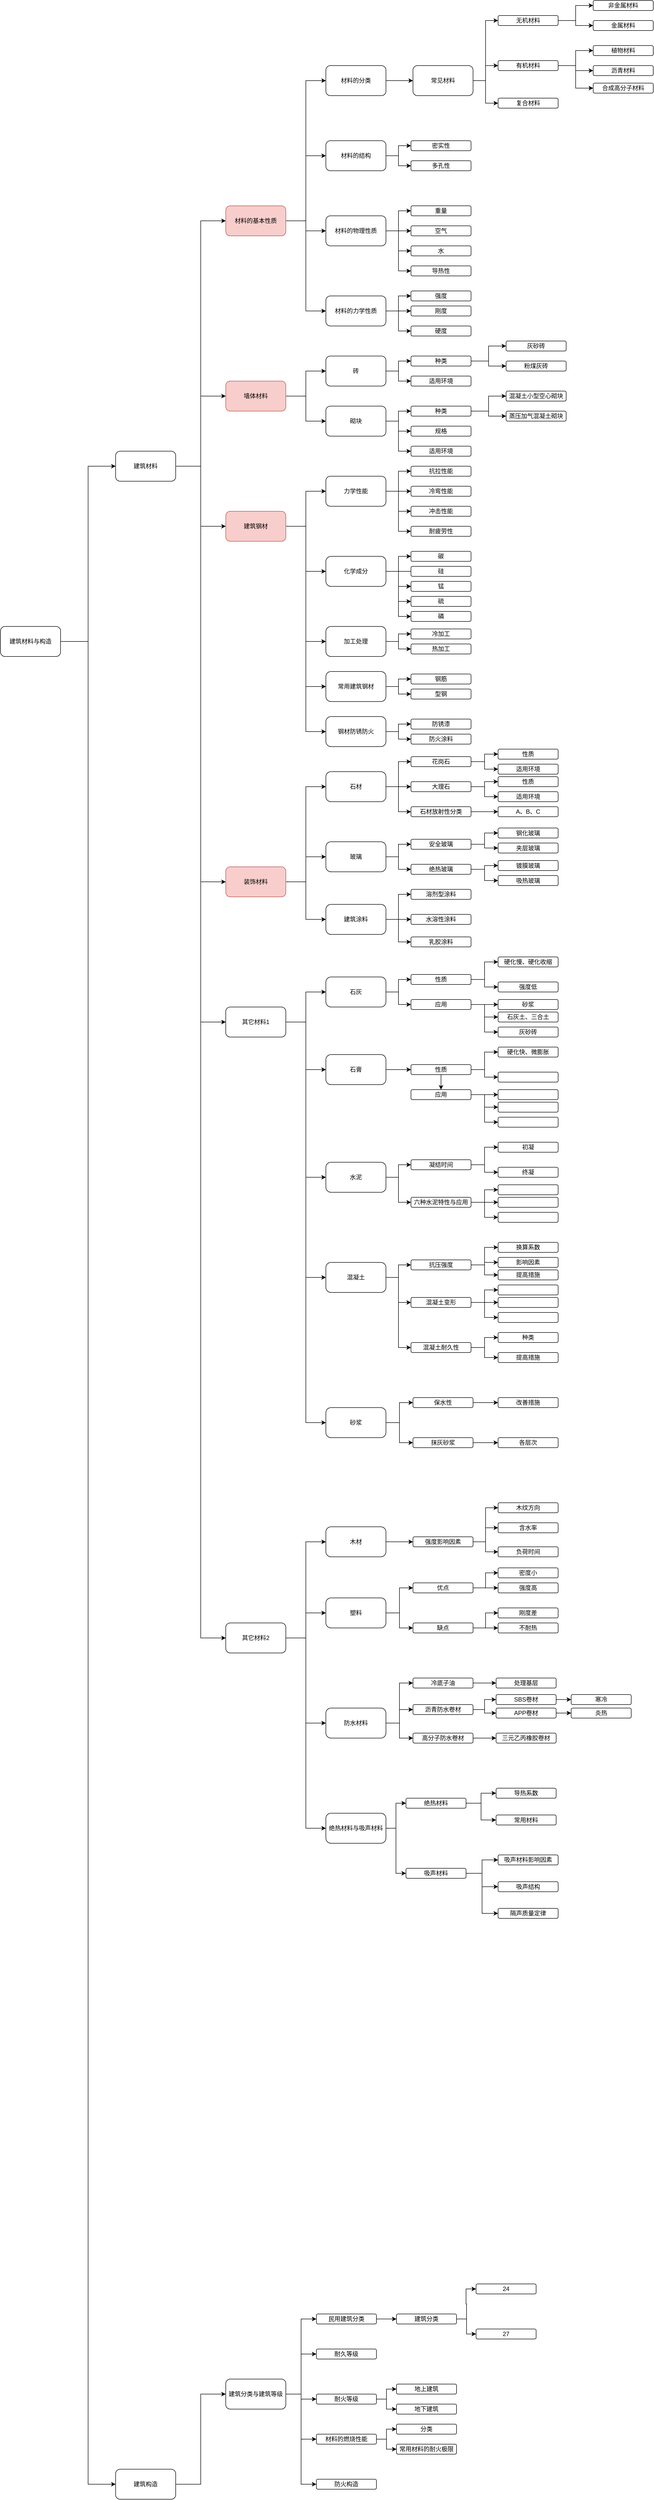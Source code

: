 <mxfile version="14.9.8" type="github">
  <diagram id="EYx7yRkDoNkbsDe8O6uX" name="Page-1">
    <mxGraphModel dx="1185" dy="1831" grid="1" gridSize="10" guides="1" tooltips="1" connect="1" arrows="1" fold="1" page="1" pageScale="1" pageWidth="827" pageHeight="1169" math="0" shadow="0">
      <root>
        <mxCell id="0" />
        <mxCell id="1" parent="0" />
        <mxCell id="9SA-EKRpE0z2929X97Th-5" style="edgeStyle=orthogonalEdgeStyle;rounded=0;orthogonalLoop=1;jettySize=auto;html=1;entryX=0;entryY=0.5;entryDx=0;entryDy=0;" parent="1" source="9SA-EKRpE0z2929X97Th-1" target="9SA-EKRpE0z2929X97Th-3" edge="1">
          <mxGeometry relative="1" as="geometry" />
        </mxCell>
        <mxCell id="9SA-EKRpE0z2929X97Th-6" style="edgeStyle=orthogonalEdgeStyle;rounded=0;orthogonalLoop=1;jettySize=auto;html=1;entryX=0;entryY=0.5;entryDx=0;entryDy=0;" parent="1" source="9SA-EKRpE0z2929X97Th-1" target="9SA-EKRpE0z2929X97Th-4" edge="1">
          <mxGeometry relative="1" as="geometry" />
        </mxCell>
        <mxCell id="9SA-EKRpE0z2929X97Th-1" value="建筑材料与构造" style="rounded=1;whiteSpace=wrap;html=1;" parent="1" vertex="1">
          <mxGeometry x="350" y="540" width="120" height="60" as="geometry" />
        </mxCell>
        <mxCell id="_V6tOKEWzQAHCG0zDe0N-65" style="edgeStyle=orthogonalEdgeStyle;rounded=0;orthogonalLoop=1;jettySize=auto;html=1;entryX=0;entryY=0.5;entryDx=0;entryDy=0;" edge="1" parent="1" source="9SA-EKRpE0z2929X97Th-3" target="9SA-EKRpE0z2929X97Th-13">
          <mxGeometry relative="1" as="geometry" />
        </mxCell>
        <mxCell id="_V6tOKEWzQAHCG0zDe0N-66" style="edgeStyle=orthogonalEdgeStyle;rounded=0;orthogonalLoop=1;jettySize=auto;html=1;entryX=0;entryY=0.5;entryDx=0;entryDy=0;" edge="1" parent="1" source="9SA-EKRpE0z2929X97Th-3" target="9SA-EKRpE0z2929X97Th-14">
          <mxGeometry relative="1" as="geometry" />
        </mxCell>
        <mxCell id="_V6tOKEWzQAHCG0zDe0N-67" style="edgeStyle=orthogonalEdgeStyle;rounded=0;orthogonalLoop=1;jettySize=auto;html=1;entryX=0;entryY=0.5;entryDx=0;entryDy=0;" edge="1" parent="1" source="9SA-EKRpE0z2929X97Th-3" target="9SA-EKRpE0z2929X97Th-15">
          <mxGeometry relative="1" as="geometry" />
        </mxCell>
        <mxCell id="_V6tOKEWzQAHCG0zDe0N-68" style="edgeStyle=orthogonalEdgeStyle;rounded=0;orthogonalLoop=1;jettySize=auto;html=1;entryX=0;entryY=0.5;entryDx=0;entryDy=0;" edge="1" parent="1" source="9SA-EKRpE0z2929X97Th-3" target="9SA-EKRpE0z2929X97Th-16">
          <mxGeometry relative="1" as="geometry" />
        </mxCell>
        <mxCell id="_V6tOKEWzQAHCG0zDe0N-69" style="edgeStyle=orthogonalEdgeStyle;rounded=0;orthogonalLoop=1;jettySize=auto;html=1;entryX=0;entryY=0.5;entryDx=0;entryDy=0;" edge="1" parent="1" source="9SA-EKRpE0z2929X97Th-3" target="9SA-EKRpE0z2929X97Th-17">
          <mxGeometry relative="1" as="geometry" />
        </mxCell>
        <mxCell id="_V6tOKEWzQAHCG0zDe0N-70" style="edgeStyle=orthogonalEdgeStyle;rounded=0;orthogonalLoop=1;jettySize=auto;html=1;entryX=0;entryY=0.5;entryDx=0;entryDy=0;" edge="1" parent="1" source="9SA-EKRpE0z2929X97Th-3" target="9SA-EKRpE0z2929X97Th-18">
          <mxGeometry relative="1" as="geometry" />
        </mxCell>
        <mxCell id="9SA-EKRpE0z2929X97Th-3" value="建筑材料" style="rounded=1;whiteSpace=wrap;html=1;" parent="1" vertex="1">
          <mxGeometry x="580" y="190" width="120" height="60" as="geometry" />
        </mxCell>
        <mxCell id="_V6tOKEWzQAHCG0zDe0N-86" style="edgeStyle=orthogonalEdgeStyle;rounded=0;orthogonalLoop=1;jettySize=auto;html=1;entryX=0;entryY=0.5;entryDx=0;entryDy=0;" edge="1" parent="1" source="9SA-EKRpE0z2929X97Th-4" target="_V6tOKEWzQAHCG0zDe0N-71">
          <mxGeometry relative="1" as="geometry" />
        </mxCell>
        <mxCell id="9SA-EKRpE0z2929X97Th-4" value="建筑构造" style="rounded=1;whiteSpace=wrap;html=1;" parent="1" vertex="1">
          <mxGeometry x="580" y="4220" width="120" height="60" as="geometry" />
        </mxCell>
        <mxCell id="9SA-EKRpE0z2929X97Th-23" style="edgeStyle=orthogonalEdgeStyle;rounded=0;orthogonalLoop=1;jettySize=auto;html=1;entryX=0;entryY=0.5;entryDx=0;entryDy=0;" parent="1" source="9SA-EKRpE0z2929X97Th-13" target="9SA-EKRpE0z2929X97Th-19" edge="1">
          <mxGeometry relative="1" as="geometry" />
        </mxCell>
        <mxCell id="9SA-EKRpE0z2929X97Th-24" style="edgeStyle=orthogonalEdgeStyle;rounded=0;orthogonalLoop=1;jettySize=auto;html=1;entryX=0;entryY=0.5;entryDx=0;entryDy=0;exitX=1;exitY=0.5;exitDx=0;exitDy=0;" parent="1" source="9SA-EKRpE0z2929X97Th-13" target="9SA-EKRpE0z2929X97Th-20" edge="1">
          <mxGeometry relative="1" as="geometry">
            <mxPoint x="920" y="-310" as="sourcePoint" />
          </mxGeometry>
        </mxCell>
        <mxCell id="9SA-EKRpE0z2929X97Th-25" style="edgeStyle=orthogonalEdgeStyle;rounded=0;orthogonalLoop=1;jettySize=auto;html=1;entryX=0;entryY=0.5;entryDx=0;entryDy=0;exitX=1;exitY=0.5;exitDx=0;exitDy=0;" parent="1" source="9SA-EKRpE0z2929X97Th-13" target="9SA-EKRpE0z2929X97Th-21" edge="1">
          <mxGeometry relative="1" as="geometry">
            <mxPoint x="920" y="-310" as="sourcePoint" />
          </mxGeometry>
        </mxCell>
        <mxCell id="9SA-EKRpE0z2929X97Th-26" style="edgeStyle=orthogonalEdgeStyle;rounded=0;orthogonalLoop=1;jettySize=auto;html=1;entryX=0;entryY=0.5;entryDx=0;entryDy=0;exitX=1;exitY=0.5;exitDx=0;exitDy=0;" parent="1" source="9SA-EKRpE0z2929X97Th-13" target="9SA-EKRpE0z2929X97Th-22" edge="1">
          <mxGeometry relative="1" as="geometry">
            <mxPoint x="920" y="-310" as="sourcePoint" />
          </mxGeometry>
        </mxCell>
        <mxCell id="9SA-EKRpE0z2929X97Th-13" value="材料的基本性质" style="rounded=1;whiteSpace=wrap;html=1;fillColor=#f8cecc;strokeColor=#b85450;" parent="1" vertex="1">
          <mxGeometry x="800" y="-300" width="120" height="60" as="geometry" />
        </mxCell>
        <mxCell id="9SA-EKRpE0z2929X97Th-66" style="edgeStyle=orthogonalEdgeStyle;rounded=0;orthogonalLoop=1;jettySize=auto;html=1;" parent="1" source="9SA-EKRpE0z2929X97Th-14" target="9SA-EKRpE0z2929X97Th-65" edge="1">
          <mxGeometry relative="1" as="geometry" />
        </mxCell>
        <mxCell id="9SA-EKRpE0z2929X97Th-68" style="edgeStyle=orthogonalEdgeStyle;rounded=0;orthogonalLoop=1;jettySize=auto;html=1;" parent="1" source="9SA-EKRpE0z2929X97Th-14" target="9SA-EKRpE0z2929X97Th-67" edge="1">
          <mxGeometry relative="1" as="geometry" />
        </mxCell>
        <mxCell id="9SA-EKRpE0z2929X97Th-14" value="墙体材料" style="rounded=1;whiteSpace=wrap;html=1;fillColor=#f8cecc;strokeColor=#b85450;" parent="1" vertex="1">
          <mxGeometry x="800" y="50" width="120" height="60" as="geometry" />
        </mxCell>
        <mxCell id="9SA-EKRpE0z2929X97Th-122" style="edgeStyle=orthogonalEdgeStyle;rounded=0;orthogonalLoop=1;jettySize=auto;html=1;entryX=0;entryY=0.5;entryDx=0;entryDy=0;" parent="1" source="9SA-EKRpE0z2929X97Th-15" target="9SA-EKRpE0z2929X97Th-87" edge="1">
          <mxGeometry relative="1" as="geometry" />
        </mxCell>
        <mxCell id="9SA-EKRpE0z2929X97Th-123" style="edgeStyle=orthogonalEdgeStyle;rounded=0;orthogonalLoop=1;jettySize=auto;html=1;entryX=0;entryY=0.5;entryDx=0;entryDy=0;" parent="1" source="9SA-EKRpE0z2929X97Th-15" target="9SA-EKRpE0z2929X97Th-96" edge="1">
          <mxGeometry relative="1" as="geometry" />
        </mxCell>
        <mxCell id="9SA-EKRpE0z2929X97Th-124" style="edgeStyle=orthogonalEdgeStyle;rounded=0;orthogonalLoop=1;jettySize=auto;html=1;entryX=0;entryY=0.5;entryDx=0;entryDy=0;" parent="1" source="9SA-EKRpE0z2929X97Th-15" target="9SA-EKRpE0z2929X97Th-112" edge="1">
          <mxGeometry relative="1" as="geometry" />
        </mxCell>
        <mxCell id="9SA-EKRpE0z2929X97Th-125" style="edgeStyle=orthogonalEdgeStyle;rounded=0;orthogonalLoop=1;jettySize=auto;html=1;entryX=0;entryY=0.5;entryDx=0;entryDy=0;" parent="1" source="9SA-EKRpE0z2929X97Th-15" target="9SA-EKRpE0z2929X97Th-117" edge="1">
          <mxGeometry relative="1" as="geometry" />
        </mxCell>
        <mxCell id="9SA-EKRpE0z2929X97Th-131" style="edgeStyle=orthogonalEdgeStyle;rounded=0;orthogonalLoop=1;jettySize=auto;html=1;entryX=0;entryY=0.5;entryDx=0;entryDy=0;" parent="1" source="9SA-EKRpE0z2929X97Th-15" target="9SA-EKRpE0z2929X97Th-128" edge="1">
          <mxGeometry relative="1" as="geometry" />
        </mxCell>
        <mxCell id="9SA-EKRpE0z2929X97Th-15" value="建筑钢材" style="rounded=1;whiteSpace=wrap;html=1;fillColor=#f8cecc;strokeColor=#b85450;" parent="1" vertex="1">
          <mxGeometry x="800" y="310" width="120" height="60" as="geometry" />
        </mxCell>
        <mxCell id="9SA-EKRpE0z2929X97Th-151" style="edgeStyle=orthogonalEdgeStyle;rounded=0;orthogonalLoop=1;jettySize=auto;html=1;entryX=0;entryY=0.5;entryDx=0;entryDy=0;" parent="1" source="9SA-EKRpE0z2929X97Th-16" target="9SA-EKRpE0z2929X97Th-132" edge="1">
          <mxGeometry relative="1" as="geometry" />
        </mxCell>
        <mxCell id="9SA-EKRpE0z2929X97Th-165" style="edgeStyle=orthogonalEdgeStyle;rounded=0;orthogonalLoop=1;jettySize=auto;html=1;entryX=0;entryY=0.5;entryDx=0;entryDy=0;" parent="1" source="9SA-EKRpE0z2929X97Th-16" target="9SA-EKRpE0z2929X97Th-133" edge="1">
          <mxGeometry relative="1" as="geometry" />
        </mxCell>
        <mxCell id="9SA-EKRpE0z2929X97Th-170" style="edgeStyle=orthogonalEdgeStyle;rounded=0;orthogonalLoop=1;jettySize=auto;html=1;entryX=0;entryY=0.5;entryDx=0;entryDy=0;" parent="1" source="9SA-EKRpE0z2929X97Th-16" target="9SA-EKRpE0z2929X97Th-166" edge="1">
          <mxGeometry relative="1" as="geometry" />
        </mxCell>
        <mxCell id="9SA-EKRpE0z2929X97Th-16" value="装饰材料" style="rounded=1;whiteSpace=wrap;html=1;fillColor=#f8cecc;strokeColor=#b85450;" parent="1" vertex="1">
          <mxGeometry x="800" y="1020" width="120" height="60" as="geometry" />
        </mxCell>
        <mxCell id="9SA-EKRpE0z2929X97Th-246" value="" style="edgeStyle=orthogonalEdgeStyle;rounded=0;orthogonalLoop=1;jettySize=auto;html=1;" parent="1" source="9SA-EKRpE0z2929X97Th-17" target="9SA-EKRpE0z2929X97Th-174" edge="1">
          <mxGeometry relative="1" as="geometry" />
        </mxCell>
        <mxCell id="9SA-EKRpE0z2929X97Th-247" value="" style="edgeStyle=orthogonalEdgeStyle;rounded=0;orthogonalLoop=1;jettySize=auto;html=1;entryX=0;entryY=0.5;entryDx=0;entryDy=0;" parent="1" source="9SA-EKRpE0z2929X97Th-17" target="9SA-EKRpE0z2929X97Th-175" edge="1">
          <mxGeometry relative="1" as="geometry" />
        </mxCell>
        <mxCell id="9SA-EKRpE0z2929X97Th-248" style="edgeStyle=orthogonalEdgeStyle;rounded=0;orthogonalLoop=1;jettySize=auto;html=1;entryX=0;entryY=0.5;entryDx=0;entryDy=0;" parent="1" source="9SA-EKRpE0z2929X97Th-17" target="9SA-EKRpE0z2929X97Th-208" edge="1">
          <mxGeometry relative="1" as="geometry" />
        </mxCell>
        <mxCell id="9SA-EKRpE0z2929X97Th-249" style="edgeStyle=orthogonalEdgeStyle;rounded=0;orthogonalLoop=1;jettySize=auto;html=1;entryX=0;entryY=0.5;entryDx=0;entryDy=0;" parent="1" source="9SA-EKRpE0z2929X97Th-17" target="9SA-EKRpE0z2929X97Th-223" edge="1">
          <mxGeometry relative="1" as="geometry" />
        </mxCell>
        <mxCell id="9SA-EKRpE0z2929X97Th-257" style="edgeStyle=orthogonalEdgeStyle;rounded=0;orthogonalLoop=1;jettySize=auto;html=1;entryX=0;entryY=0.5;entryDx=0;entryDy=0;" parent="1" source="9SA-EKRpE0z2929X97Th-17" target="9SA-EKRpE0z2929X97Th-250" edge="1">
          <mxGeometry relative="1" as="geometry" />
        </mxCell>
        <mxCell id="9SA-EKRpE0z2929X97Th-17" value="其它材料1" style="rounded=1;whiteSpace=wrap;html=1;" parent="1" vertex="1">
          <mxGeometry x="800" y="1300" width="120" height="60" as="geometry" />
        </mxCell>
        <mxCell id="_V6tOKEWzQAHCG0zDe0N-61" style="edgeStyle=orthogonalEdgeStyle;rounded=0;orthogonalLoop=1;jettySize=auto;html=1;entryX=0;entryY=0.5;entryDx=0;entryDy=0;" edge="1" parent="1" source="9SA-EKRpE0z2929X97Th-18" target="_V6tOKEWzQAHCG0zDe0N-1">
          <mxGeometry relative="1" as="geometry" />
        </mxCell>
        <mxCell id="_V6tOKEWzQAHCG0zDe0N-62" style="edgeStyle=orthogonalEdgeStyle;rounded=0;orthogonalLoop=1;jettySize=auto;html=1;entryX=0;entryY=0.5;entryDx=0;entryDy=0;" edge="1" parent="1" source="9SA-EKRpE0z2929X97Th-18" target="_V6tOKEWzQAHCG0zDe0N-2">
          <mxGeometry relative="1" as="geometry" />
        </mxCell>
        <mxCell id="_V6tOKEWzQAHCG0zDe0N-63" style="edgeStyle=orthogonalEdgeStyle;rounded=0;orthogonalLoop=1;jettySize=auto;html=1;entryX=0;entryY=0.5;entryDx=0;entryDy=0;" edge="1" parent="1" source="9SA-EKRpE0z2929X97Th-18" target="_V6tOKEWzQAHCG0zDe0N-3">
          <mxGeometry relative="1" as="geometry" />
        </mxCell>
        <mxCell id="_V6tOKEWzQAHCG0zDe0N-64" style="edgeStyle=orthogonalEdgeStyle;rounded=0;orthogonalLoop=1;jettySize=auto;html=1;entryX=0;entryY=0.5;entryDx=0;entryDy=0;" edge="1" parent="1" source="9SA-EKRpE0z2929X97Th-18" target="_V6tOKEWzQAHCG0zDe0N-4">
          <mxGeometry relative="1" as="geometry" />
        </mxCell>
        <mxCell id="9SA-EKRpE0z2929X97Th-18" value="其它材料2" style="rounded=1;whiteSpace=wrap;html=1;" parent="1" vertex="1">
          <mxGeometry x="800" y="2530" width="120" height="60" as="geometry" />
        </mxCell>
        <mxCell id="9SA-EKRpE0z2929X97Th-28" style="edgeStyle=orthogonalEdgeStyle;rounded=0;orthogonalLoop=1;jettySize=auto;html=1;" parent="1" source="9SA-EKRpE0z2929X97Th-19" target="9SA-EKRpE0z2929X97Th-27" edge="1">
          <mxGeometry relative="1" as="geometry" />
        </mxCell>
        <mxCell id="9SA-EKRpE0z2929X97Th-19" value="材料的分类" style="rounded=1;whiteSpace=wrap;html=1;" parent="1" vertex="1">
          <mxGeometry x="1000" y="-580" width="120" height="60" as="geometry" />
        </mxCell>
        <mxCell id="9SA-EKRpE0z2929X97Th-31" style="edgeStyle=orthogonalEdgeStyle;rounded=0;orthogonalLoop=1;jettySize=auto;html=1;entryX=0;entryY=0.5;entryDx=0;entryDy=0;" parent="1" source="9SA-EKRpE0z2929X97Th-20" target="9SA-EKRpE0z2929X97Th-29" edge="1">
          <mxGeometry relative="1" as="geometry" />
        </mxCell>
        <mxCell id="9SA-EKRpE0z2929X97Th-32" style="edgeStyle=orthogonalEdgeStyle;rounded=0;orthogonalLoop=1;jettySize=auto;html=1;entryX=0;entryY=0.5;entryDx=0;entryDy=0;" parent="1" source="9SA-EKRpE0z2929X97Th-20" target="9SA-EKRpE0z2929X97Th-30" edge="1">
          <mxGeometry relative="1" as="geometry" />
        </mxCell>
        <mxCell id="9SA-EKRpE0z2929X97Th-20" value="材料的结构" style="rounded=1;whiteSpace=wrap;html=1;" parent="1" vertex="1">
          <mxGeometry x="1000" y="-430" width="120" height="60" as="geometry" />
        </mxCell>
        <mxCell id="9SA-EKRpE0z2929X97Th-37" style="edgeStyle=orthogonalEdgeStyle;rounded=0;orthogonalLoop=1;jettySize=auto;html=1;entryX=0;entryY=0.5;entryDx=0;entryDy=0;" parent="1" source="9SA-EKRpE0z2929X97Th-21" target="9SA-EKRpE0z2929X97Th-33" edge="1">
          <mxGeometry relative="1" as="geometry" />
        </mxCell>
        <mxCell id="9SA-EKRpE0z2929X97Th-38" style="edgeStyle=orthogonalEdgeStyle;rounded=0;orthogonalLoop=1;jettySize=auto;html=1;entryX=0;entryY=0.5;entryDx=0;entryDy=0;" parent="1" source="9SA-EKRpE0z2929X97Th-21" target="9SA-EKRpE0z2929X97Th-34" edge="1">
          <mxGeometry relative="1" as="geometry" />
        </mxCell>
        <mxCell id="9SA-EKRpE0z2929X97Th-39" style="edgeStyle=orthogonalEdgeStyle;rounded=0;orthogonalLoop=1;jettySize=auto;html=1;entryX=0;entryY=0.5;entryDx=0;entryDy=0;" parent="1" source="9SA-EKRpE0z2929X97Th-21" target="9SA-EKRpE0z2929X97Th-35" edge="1">
          <mxGeometry relative="1" as="geometry" />
        </mxCell>
        <mxCell id="9SA-EKRpE0z2929X97Th-40" style="edgeStyle=orthogonalEdgeStyle;rounded=0;orthogonalLoop=1;jettySize=auto;html=1;entryX=0;entryY=0.5;entryDx=0;entryDy=0;" parent="1" source="9SA-EKRpE0z2929X97Th-21" target="9SA-EKRpE0z2929X97Th-36" edge="1">
          <mxGeometry relative="1" as="geometry" />
        </mxCell>
        <mxCell id="9SA-EKRpE0z2929X97Th-21" value="材料的物理性质" style="rounded=1;whiteSpace=wrap;html=1;" parent="1" vertex="1">
          <mxGeometry x="1000" y="-280" width="120" height="60" as="geometry" />
        </mxCell>
        <mxCell id="9SA-EKRpE0z2929X97Th-44" style="edgeStyle=orthogonalEdgeStyle;rounded=0;orthogonalLoop=1;jettySize=auto;html=1;entryX=0;entryY=0.5;entryDx=0;entryDy=0;" parent="1" source="9SA-EKRpE0z2929X97Th-22" target="9SA-EKRpE0z2929X97Th-41" edge="1">
          <mxGeometry relative="1" as="geometry" />
        </mxCell>
        <mxCell id="9SA-EKRpE0z2929X97Th-45" style="edgeStyle=orthogonalEdgeStyle;rounded=0;orthogonalLoop=1;jettySize=auto;html=1;" parent="1" source="9SA-EKRpE0z2929X97Th-22" target="9SA-EKRpE0z2929X97Th-42" edge="1">
          <mxGeometry relative="1" as="geometry" />
        </mxCell>
        <mxCell id="9SA-EKRpE0z2929X97Th-46" style="edgeStyle=orthogonalEdgeStyle;rounded=0;orthogonalLoop=1;jettySize=auto;html=1;" parent="1" source="9SA-EKRpE0z2929X97Th-22" target="9SA-EKRpE0z2929X97Th-43" edge="1">
          <mxGeometry relative="1" as="geometry" />
        </mxCell>
        <mxCell id="9SA-EKRpE0z2929X97Th-22" value="材料的力学性质" style="rounded=1;whiteSpace=wrap;html=1;" parent="1" vertex="1">
          <mxGeometry x="1000" y="-120" width="120" height="60" as="geometry" />
        </mxCell>
        <mxCell id="9SA-EKRpE0z2929X97Th-50" style="edgeStyle=orthogonalEdgeStyle;rounded=0;orthogonalLoop=1;jettySize=auto;html=1;entryX=0;entryY=0.5;entryDx=0;entryDy=0;" parent="1" source="9SA-EKRpE0z2929X97Th-27" target="9SA-EKRpE0z2929X97Th-47" edge="1">
          <mxGeometry relative="1" as="geometry" />
        </mxCell>
        <mxCell id="9SA-EKRpE0z2929X97Th-51" style="edgeStyle=orthogonalEdgeStyle;rounded=0;orthogonalLoop=1;jettySize=auto;html=1;" parent="1" source="9SA-EKRpE0z2929X97Th-27" target="9SA-EKRpE0z2929X97Th-48" edge="1">
          <mxGeometry relative="1" as="geometry" />
        </mxCell>
        <mxCell id="9SA-EKRpE0z2929X97Th-52" style="edgeStyle=orthogonalEdgeStyle;rounded=0;orthogonalLoop=1;jettySize=auto;html=1;entryX=0;entryY=0.5;entryDx=0;entryDy=0;" parent="1" source="9SA-EKRpE0z2929X97Th-27" target="9SA-EKRpE0z2929X97Th-49" edge="1">
          <mxGeometry relative="1" as="geometry" />
        </mxCell>
        <mxCell id="9SA-EKRpE0z2929X97Th-27" value="常见材料" style="rounded=1;whiteSpace=wrap;html=1;" parent="1" vertex="1">
          <mxGeometry x="1174" y="-580" width="120" height="60" as="geometry" />
        </mxCell>
        <mxCell id="9SA-EKRpE0z2929X97Th-29" value="密实性" style="rounded=1;whiteSpace=wrap;html=1;" parent="1" vertex="1">
          <mxGeometry x="1170" y="-430" width="120" height="20" as="geometry" />
        </mxCell>
        <mxCell id="9SA-EKRpE0z2929X97Th-30" value="多孔性" style="rounded=1;whiteSpace=wrap;html=1;" parent="1" vertex="1">
          <mxGeometry x="1170" y="-390" width="120" height="20" as="geometry" />
        </mxCell>
        <mxCell id="9SA-EKRpE0z2929X97Th-33" value="重量" style="rounded=1;whiteSpace=wrap;html=1;" parent="1" vertex="1">
          <mxGeometry x="1170" y="-300" width="120" height="20" as="geometry" />
        </mxCell>
        <mxCell id="9SA-EKRpE0z2929X97Th-34" value="空气" style="rounded=1;whiteSpace=wrap;html=1;" parent="1" vertex="1">
          <mxGeometry x="1170" y="-260" width="120" height="20" as="geometry" />
        </mxCell>
        <mxCell id="9SA-EKRpE0z2929X97Th-35" value="水" style="rounded=1;whiteSpace=wrap;html=1;" parent="1" vertex="1">
          <mxGeometry x="1170" y="-220" width="120" height="20" as="geometry" />
        </mxCell>
        <mxCell id="9SA-EKRpE0z2929X97Th-36" value="导热性" style="rounded=1;whiteSpace=wrap;html=1;" parent="1" vertex="1">
          <mxGeometry x="1170" y="-180" width="120" height="20" as="geometry" />
        </mxCell>
        <mxCell id="9SA-EKRpE0z2929X97Th-41" value="强度" style="rounded=1;whiteSpace=wrap;html=1;" parent="1" vertex="1">
          <mxGeometry x="1170" y="-130" width="120" height="20" as="geometry" />
        </mxCell>
        <mxCell id="9SA-EKRpE0z2929X97Th-42" value="刚度" style="rounded=1;whiteSpace=wrap;html=1;" parent="1" vertex="1">
          <mxGeometry x="1170" y="-100" width="120" height="20" as="geometry" />
        </mxCell>
        <mxCell id="9SA-EKRpE0z2929X97Th-43" value="硬度" style="rounded=1;whiteSpace=wrap;html=1;" parent="1" vertex="1">
          <mxGeometry x="1170" y="-60" width="120" height="20" as="geometry" />
        </mxCell>
        <mxCell id="9SA-EKRpE0z2929X97Th-60" style="edgeStyle=orthogonalEdgeStyle;rounded=0;orthogonalLoop=1;jettySize=auto;html=1;entryX=0;entryY=0.5;entryDx=0;entryDy=0;" parent="1" source="9SA-EKRpE0z2929X97Th-47" target="9SA-EKRpE0z2929X97Th-53" edge="1">
          <mxGeometry relative="1" as="geometry" />
        </mxCell>
        <mxCell id="9SA-EKRpE0z2929X97Th-61" style="edgeStyle=orthogonalEdgeStyle;rounded=0;orthogonalLoop=1;jettySize=auto;html=1;" parent="1" source="9SA-EKRpE0z2929X97Th-47" target="9SA-EKRpE0z2929X97Th-54" edge="1">
          <mxGeometry relative="1" as="geometry" />
        </mxCell>
        <mxCell id="9SA-EKRpE0z2929X97Th-47" value="无机材料" style="rounded=1;whiteSpace=wrap;html=1;" parent="1" vertex="1">
          <mxGeometry x="1344" y="-680" width="120" height="20" as="geometry" />
        </mxCell>
        <mxCell id="9SA-EKRpE0z2929X97Th-62" style="edgeStyle=orthogonalEdgeStyle;rounded=0;orthogonalLoop=1;jettySize=auto;html=1;entryX=0;entryY=0.5;entryDx=0;entryDy=0;" parent="1" source="9SA-EKRpE0z2929X97Th-48" target="9SA-EKRpE0z2929X97Th-56" edge="1">
          <mxGeometry relative="1" as="geometry" />
        </mxCell>
        <mxCell id="9SA-EKRpE0z2929X97Th-63" style="edgeStyle=orthogonalEdgeStyle;rounded=0;orthogonalLoop=1;jettySize=auto;html=1;" parent="1" source="9SA-EKRpE0z2929X97Th-48" target="9SA-EKRpE0z2929X97Th-57" edge="1">
          <mxGeometry relative="1" as="geometry" />
        </mxCell>
        <mxCell id="9SA-EKRpE0z2929X97Th-64" style="edgeStyle=orthogonalEdgeStyle;rounded=0;orthogonalLoop=1;jettySize=auto;html=1;entryX=0;entryY=0.5;entryDx=0;entryDy=0;" parent="1" source="9SA-EKRpE0z2929X97Th-48" target="9SA-EKRpE0z2929X97Th-58" edge="1">
          <mxGeometry relative="1" as="geometry" />
        </mxCell>
        <mxCell id="9SA-EKRpE0z2929X97Th-48" value="有机材料" style="rounded=1;whiteSpace=wrap;html=1;" parent="1" vertex="1">
          <mxGeometry x="1344" y="-590" width="120" height="20" as="geometry" />
        </mxCell>
        <mxCell id="9SA-EKRpE0z2929X97Th-49" value="复合材料" style="rounded=1;whiteSpace=wrap;html=1;" parent="1" vertex="1">
          <mxGeometry x="1344" y="-515" width="120" height="20" as="geometry" />
        </mxCell>
        <mxCell id="9SA-EKRpE0z2929X97Th-53" value="非金属材料" style="rounded=1;whiteSpace=wrap;html=1;" parent="1" vertex="1">
          <mxGeometry x="1534" y="-710" width="120" height="20" as="geometry" />
        </mxCell>
        <mxCell id="9SA-EKRpE0z2929X97Th-54" value="金属材料" style="rounded=1;whiteSpace=wrap;html=1;" parent="1" vertex="1">
          <mxGeometry x="1534" y="-670" width="120" height="20" as="geometry" />
        </mxCell>
        <mxCell id="9SA-EKRpE0z2929X97Th-56" value="植物材料" style="rounded=1;whiteSpace=wrap;html=1;" parent="1" vertex="1">
          <mxGeometry x="1534" y="-620" width="120" height="20" as="geometry" />
        </mxCell>
        <mxCell id="9SA-EKRpE0z2929X97Th-57" value="沥青材料" style="rounded=1;whiteSpace=wrap;html=1;" parent="1" vertex="1">
          <mxGeometry x="1534" y="-580" width="120" height="20" as="geometry" />
        </mxCell>
        <mxCell id="9SA-EKRpE0z2929X97Th-58" value="合成高分子材料" style="rounded=1;whiteSpace=wrap;html=1;" parent="1" vertex="1">
          <mxGeometry x="1534" y="-545" width="120" height="20" as="geometry" />
        </mxCell>
        <mxCell id="9SA-EKRpE0z2929X97Th-71" style="edgeStyle=orthogonalEdgeStyle;rounded=0;orthogonalLoop=1;jettySize=auto;html=1;entryX=0;entryY=0.5;entryDx=0;entryDy=0;" parent="1" source="9SA-EKRpE0z2929X97Th-65" target="9SA-EKRpE0z2929X97Th-69" edge="1">
          <mxGeometry relative="1" as="geometry" />
        </mxCell>
        <mxCell id="9SA-EKRpE0z2929X97Th-72" style="edgeStyle=orthogonalEdgeStyle;rounded=0;orthogonalLoop=1;jettySize=auto;html=1;" parent="1" source="9SA-EKRpE0z2929X97Th-65" target="9SA-EKRpE0z2929X97Th-70" edge="1">
          <mxGeometry relative="1" as="geometry" />
        </mxCell>
        <mxCell id="9SA-EKRpE0z2929X97Th-65" value="砖" style="rounded=1;whiteSpace=wrap;html=1;" parent="1" vertex="1">
          <mxGeometry x="1000" width="120" height="60" as="geometry" />
        </mxCell>
        <mxCell id="9SA-EKRpE0z2929X97Th-78" style="edgeStyle=orthogonalEdgeStyle;rounded=0;orthogonalLoop=1;jettySize=auto;html=1;entryX=0;entryY=0.5;entryDx=0;entryDy=0;" parent="1" source="9SA-EKRpE0z2929X97Th-67" target="9SA-EKRpE0z2929X97Th-77" edge="1">
          <mxGeometry relative="1" as="geometry" />
        </mxCell>
        <mxCell id="9SA-EKRpE0z2929X97Th-81" style="edgeStyle=orthogonalEdgeStyle;rounded=0;orthogonalLoop=1;jettySize=auto;html=1;" parent="1" source="9SA-EKRpE0z2929X97Th-67" target="9SA-EKRpE0z2929X97Th-79" edge="1">
          <mxGeometry relative="1" as="geometry" />
        </mxCell>
        <mxCell id="9SA-EKRpE0z2929X97Th-82" style="edgeStyle=orthogonalEdgeStyle;rounded=0;orthogonalLoop=1;jettySize=auto;html=1;entryX=0;entryY=0.5;entryDx=0;entryDy=0;" parent="1" source="9SA-EKRpE0z2929X97Th-67" target="9SA-EKRpE0z2929X97Th-80" edge="1">
          <mxGeometry relative="1" as="geometry" />
        </mxCell>
        <mxCell id="9SA-EKRpE0z2929X97Th-67" value="砌块" style="rounded=1;whiteSpace=wrap;html=1;" parent="1" vertex="1">
          <mxGeometry x="1000" y="100" width="120" height="60" as="geometry" />
        </mxCell>
        <mxCell id="9SA-EKRpE0z2929X97Th-74" style="edgeStyle=orthogonalEdgeStyle;rounded=0;orthogonalLoop=1;jettySize=auto;html=1;entryX=0;entryY=0.5;entryDx=0;entryDy=0;" parent="1" source="9SA-EKRpE0z2929X97Th-69" target="9SA-EKRpE0z2929X97Th-73" edge="1">
          <mxGeometry relative="1" as="geometry" />
        </mxCell>
        <mxCell id="9SA-EKRpE0z2929X97Th-76" style="edgeStyle=orthogonalEdgeStyle;rounded=0;orthogonalLoop=1;jettySize=auto;html=1;entryX=0;entryY=0.5;entryDx=0;entryDy=0;" parent="1" source="9SA-EKRpE0z2929X97Th-69" target="9SA-EKRpE0z2929X97Th-75" edge="1">
          <mxGeometry relative="1" as="geometry" />
        </mxCell>
        <mxCell id="9SA-EKRpE0z2929X97Th-69" value="种类" style="rounded=1;whiteSpace=wrap;html=1;" parent="1" vertex="1">
          <mxGeometry x="1170" width="120" height="20" as="geometry" />
        </mxCell>
        <mxCell id="9SA-EKRpE0z2929X97Th-70" value="适用环境" style="rounded=1;whiteSpace=wrap;html=1;" parent="1" vertex="1">
          <mxGeometry x="1170" y="40" width="120" height="20" as="geometry" />
        </mxCell>
        <mxCell id="9SA-EKRpE0z2929X97Th-73" value="灰砂砖" style="rounded=1;whiteSpace=wrap;html=1;" parent="1" vertex="1">
          <mxGeometry x="1360" y="-30" width="120" height="20" as="geometry" />
        </mxCell>
        <mxCell id="9SA-EKRpE0z2929X97Th-75" value="粉煤灰砖" style="rounded=1;whiteSpace=wrap;html=1;" parent="1" vertex="1">
          <mxGeometry x="1360" y="10" width="120" height="20" as="geometry" />
        </mxCell>
        <mxCell id="9SA-EKRpE0z2929X97Th-85" style="edgeStyle=orthogonalEdgeStyle;rounded=0;orthogonalLoop=1;jettySize=auto;html=1;entryX=0;entryY=0.5;entryDx=0;entryDy=0;" parent="1" source="9SA-EKRpE0z2929X97Th-77" target="9SA-EKRpE0z2929X97Th-83" edge="1">
          <mxGeometry relative="1" as="geometry" />
        </mxCell>
        <mxCell id="9SA-EKRpE0z2929X97Th-86" style="edgeStyle=orthogonalEdgeStyle;rounded=0;orthogonalLoop=1;jettySize=auto;html=1;" parent="1" source="9SA-EKRpE0z2929X97Th-77" target="9SA-EKRpE0z2929X97Th-84" edge="1">
          <mxGeometry relative="1" as="geometry" />
        </mxCell>
        <mxCell id="9SA-EKRpE0z2929X97Th-77" value="种类" style="rounded=1;whiteSpace=wrap;html=1;" parent="1" vertex="1">
          <mxGeometry x="1170" y="100" width="120" height="20" as="geometry" />
        </mxCell>
        <mxCell id="9SA-EKRpE0z2929X97Th-79" value="规格" style="rounded=1;whiteSpace=wrap;html=1;" parent="1" vertex="1">
          <mxGeometry x="1170" y="140" width="120" height="20" as="geometry" />
        </mxCell>
        <mxCell id="9SA-EKRpE0z2929X97Th-80" value="适用环境" style="rounded=1;whiteSpace=wrap;html=1;" parent="1" vertex="1">
          <mxGeometry x="1170" y="180" width="120" height="20" as="geometry" />
        </mxCell>
        <mxCell id="9SA-EKRpE0z2929X97Th-83" value="混凝土小型空心砌块" style="rounded=1;whiteSpace=wrap;html=1;" parent="1" vertex="1">
          <mxGeometry x="1360" y="70" width="120" height="20" as="geometry" />
        </mxCell>
        <mxCell id="9SA-EKRpE0z2929X97Th-84" value="蒸压加气混凝土砌块" style="rounded=1;whiteSpace=wrap;html=1;" parent="1" vertex="1">
          <mxGeometry x="1360" y="110" width="120" height="20" as="geometry" />
        </mxCell>
        <mxCell id="9SA-EKRpE0z2929X97Th-92" style="edgeStyle=orthogonalEdgeStyle;rounded=0;orthogonalLoop=1;jettySize=auto;html=1;" parent="1" source="9SA-EKRpE0z2929X97Th-87" target="9SA-EKRpE0z2929X97Th-88" edge="1">
          <mxGeometry relative="1" as="geometry" />
        </mxCell>
        <mxCell id="9SA-EKRpE0z2929X97Th-93" style="edgeStyle=orthogonalEdgeStyle;rounded=0;orthogonalLoop=1;jettySize=auto;html=1;entryX=0;entryY=0.5;entryDx=0;entryDy=0;" parent="1" source="9SA-EKRpE0z2929X97Th-87" target="9SA-EKRpE0z2929X97Th-89" edge="1">
          <mxGeometry relative="1" as="geometry" />
        </mxCell>
        <mxCell id="9SA-EKRpE0z2929X97Th-94" style="edgeStyle=orthogonalEdgeStyle;rounded=0;orthogonalLoop=1;jettySize=auto;html=1;entryX=0;entryY=0.5;entryDx=0;entryDy=0;" parent="1" source="9SA-EKRpE0z2929X97Th-87" target="9SA-EKRpE0z2929X97Th-90" edge="1">
          <mxGeometry relative="1" as="geometry" />
        </mxCell>
        <mxCell id="9SA-EKRpE0z2929X97Th-95" style="edgeStyle=orthogonalEdgeStyle;rounded=0;orthogonalLoop=1;jettySize=auto;html=1;entryX=0;entryY=0.5;entryDx=0;entryDy=0;" parent="1" source="9SA-EKRpE0z2929X97Th-87" target="9SA-EKRpE0z2929X97Th-91" edge="1">
          <mxGeometry relative="1" as="geometry" />
        </mxCell>
        <mxCell id="9SA-EKRpE0z2929X97Th-87" value="力学性能" style="rounded=1;whiteSpace=wrap;html=1;" parent="1" vertex="1">
          <mxGeometry x="1000" y="240" width="120" height="60" as="geometry" />
        </mxCell>
        <mxCell id="9SA-EKRpE0z2929X97Th-88" value="抗拉性能" style="rounded=1;whiteSpace=wrap;html=1;" parent="1" vertex="1">
          <mxGeometry x="1170" y="220" width="120" height="20" as="geometry" />
        </mxCell>
        <mxCell id="9SA-EKRpE0z2929X97Th-89" value="冷弯性能" style="rounded=1;whiteSpace=wrap;html=1;" parent="1" vertex="1">
          <mxGeometry x="1170" y="260" width="120" height="20" as="geometry" />
        </mxCell>
        <mxCell id="9SA-EKRpE0z2929X97Th-90" value="冲击性能" style="rounded=1;whiteSpace=wrap;html=1;" parent="1" vertex="1">
          <mxGeometry x="1170" y="300" width="120" height="20" as="geometry" />
        </mxCell>
        <mxCell id="9SA-EKRpE0z2929X97Th-91" value="耐疲劳性" style="rounded=1;whiteSpace=wrap;html=1;" parent="1" vertex="1">
          <mxGeometry x="1170" y="340" width="120" height="20" as="geometry" />
        </mxCell>
        <mxCell id="9SA-EKRpE0z2929X97Th-102" value="" style="edgeStyle=orthogonalEdgeStyle;rounded=0;orthogonalLoop=1;jettySize=auto;html=1;" parent="1" source="9SA-EKRpE0z2929X97Th-96" target="9SA-EKRpE0z2929X97Th-99" edge="1">
          <mxGeometry relative="1" as="geometry" />
        </mxCell>
        <mxCell id="9SA-EKRpE0z2929X97Th-103" style="edgeStyle=orthogonalEdgeStyle;rounded=0;orthogonalLoop=1;jettySize=auto;html=1;" parent="1" source="9SA-EKRpE0z2929X97Th-96" target="9SA-EKRpE0z2929X97Th-97" edge="1">
          <mxGeometry relative="1" as="geometry" />
        </mxCell>
        <mxCell id="9SA-EKRpE0z2929X97Th-105" value="" style="edgeStyle=orthogonalEdgeStyle;rounded=0;orthogonalLoop=1;jettySize=auto;html=1;" parent="1" source="9SA-EKRpE0z2929X97Th-96" edge="1">
          <mxGeometry relative="1" as="geometry">
            <mxPoint x="1200" y="430" as="targetPoint" />
          </mxGeometry>
        </mxCell>
        <mxCell id="9SA-EKRpE0z2929X97Th-106" value="" style="edgeStyle=orthogonalEdgeStyle;rounded=0;orthogonalLoop=1;jettySize=auto;html=1;" parent="1" source="9SA-EKRpE0z2929X97Th-96" target="9SA-EKRpE0z2929X97Th-99" edge="1">
          <mxGeometry relative="1" as="geometry" />
        </mxCell>
        <mxCell id="9SA-EKRpE0z2929X97Th-107" value="" style="edgeStyle=orthogonalEdgeStyle;rounded=0;orthogonalLoop=1;jettySize=auto;html=1;" parent="1" source="9SA-EKRpE0z2929X97Th-96" target="9SA-EKRpE0z2929X97Th-99" edge="1">
          <mxGeometry relative="1" as="geometry" />
        </mxCell>
        <mxCell id="9SA-EKRpE0z2929X97Th-109" value="" style="edgeStyle=orthogonalEdgeStyle;rounded=0;orthogonalLoop=1;jettySize=auto;html=1;" parent="1" source="9SA-EKRpE0z2929X97Th-96" edge="1">
          <mxGeometry relative="1" as="geometry">
            <mxPoint x="1200" y="430" as="targetPoint" />
          </mxGeometry>
        </mxCell>
        <mxCell id="9SA-EKRpE0z2929X97Th-110" style="edgeStyle=orthogonalEdgeStyle;rounded=0;orthogonalLoop=1;jettySize=auto;html=1;entryX=0;entryY=0.5;entryDx=0;entryDy=0;" parent="1" source="9SA-EKRpE0z2929X97Th-96" target="9SA-EKRpE0z2929X97Th-100" edge="1">
          <mxGeometry relative="1" as="geometry" />
        </mxCell>
        <mxCell id="9SA-EKRpE0z2929X97Th-111" style="edgeStyle=orthogonalEdgeStyle;rounded=0;orthogonalLoop=1;jettySize=auto;html=1;entryX=0;entryY=0.5;entryDx=0;entryDy=0;" parent="1" source="9SA-EKRpE0z2929X97Th-96" target="9SA-EKRpE0z2929X97Th-101" edge="1">
          <mxGeometry relative="1" as="geometry" />
        </mxCell>
        <mxCell id="9SA-EKRpE0z2929X97Th-96" value="化学成分" style="rounded=1;whiteSpace=wrap;html=1;arcSize=17;" parent="1" vertex="1">
          <mxGeometry x="1000" y="400" width="120" height="60" as="geometry" />
        </mxCell>
        <mxCell id="9SA-EKRpE0z2929X97Th-97" value="碳" style="rounded=1;whiteSpace=wrap;html=1;" parent="1" vertex="1">
          <mxGeometry x="1170" y="390" width="120" height="20" as="geometry" />
        </mxCell>
        <mxCell id="9SA-EKRpE0z2929X97Th-98" value="硅" style="rounded=1;whiteSpace=wrap;html=1;" parent="1" vertex="1">
          <mxGeometry x="1170" y="420" width="120" height="20" as="geometry" />
        </mxCell>
        <mxCell id="9SA-EKRpE0z2929X97Th-99" value="锰" style="rounded=1;whiteSpace=wrap;html=1;" parent="1" vertex="1">
          <mxGeometry x="1170" y="450" width="120" height="20" as="geometry" />
        </mxCell>
        <mxCell id="9SA-EKRpE0z2929X97Th-100" value="硫" style="rounded=1;whiteSpace=wrap;html=1;" parent="1" vertex="1">
          <mxGeometry x="1170" y="480" width="120" height="20" as="geometry" />
        </mxCell>
        <mxCell id="9SA-EKRpE0z2929X97Th-101" value="磷" style="rounded=1;whiteSpace=wrap;html=1;" parent="1" vertex="1">
          <mxGeometry x="1170" y="510" width="120" height="20" as="geometry" />
        </mxCell>
        <mxCell id="9SA-EKRpE0z2929X97Th-115" style="edgeStyle=orthogonalEdgeStyle;rounded=0;orthogonalLoop=1;jettySize=auto;html=1;" parent="1" source="9SA-EKRpE0z2929X97Th-112" target="9SA-EKRpE0z2929X97Th-113" edge="1">
          <mxGeometry relative="1" as="geometry" />
        </mxCell>
        <mxCell id="9SA-EKRpE0z2929X97Th-116" style="edgeStyle=orthogonalEdgeStyle;rounded=0;orthogonalLoop=1;jettySize=auto;html=1;" parent="1" source="9SA-EKRpE0z2929X97Th-112" target="9SA-EKRpE0z2929X97Th-114" edge="1">
          <mxGeometry relative="1" as="geometry" />
        </mxCell>
        <mxCell id="9SA-EKRpE0z2929X97Th-112" value="加工处理" style="rounded=1;whiteSpace=wrap;html=1;arcSize=17;" parent="1" vertex="1">
          <mxGeometry x="1000" y="540" width="120" height="60" as="geometry" />
        </mxCell>
        <mxCell id="9SA-EKRpE0z2929X97Th-113" value="冷加工" style="rounded=1;whiteSpace=wrap;html=1;" parent="1" vertex="1">
          <mxGeometry x="1170" y="545" width="120" height="20" as="geometry" />
        </mxCell>
        <mxCell id="9SA-EKRpE0z2929X97Th-114" value="热加工" style="rounded=1;whiteSpace=wrap;html=1;" parent="1" vertex="1">
          <mxGeometry x="1170" y="575" width="120" height="20" as="geometry" />
        </mxCell>
        <mxCell id="9SA-EKRpE0z2929X97Th-120" style="edgeStyle=orthogonalEdgeStyle;rounded=0;orthogonalLoop=1;jettySize=auto;html=1;" parent="1" source="9SA-EKRpE0z2929X97Th-117" target="9SA-EKRpE0z2929X97Th-118" edge="1">
          <mxGeometry relative="1" as="geometry" />
        </mxCell>
        <mxCell id="9SA-EKRpE0z2929X97Th-121" style="edgeStyle=orthogonalEdgeStyle;rounded=0;orthogonalLoop=1;jettySize=auto;html=1;" parent="1" source="9SA-EKRpE0z2929X97Th-117" target="9SA-EKRpE0z2929X97Th-119" edge="1">
          <mxGeometry relative="1" as="geometry" />
        </mxCell>
        <mxCell id="9SA-EKRpE0z2929X97Th-117" value="常用建筑钢材" style="rounded=1;whiteSpace=wrap;html=1;arcSize=17;" parent="1" vertex="1">
          <mxGeometry x="1000" y="630" width="120" height="60" as="geometry" />
        </mxCell>
        <mxCell id="9SA-EKRpE0z2929X97Th-118" value="钢筋" style="rounded=1;whiteSpace=wrap;html=1;" parent="1" vertex="1">
          <mxGeometry x="1170" y="635" width="120" height="20" as="geometry" />
        </mxCell>
        <mxCell id="9SA-EKRpE0z2929X97Th-119" value="型钢" style="rounded=1;whiteSpace=wrap;html=1;" parent="1" vertex="1">
          <mxGeometry x="1170" y="665" width="120" height="20" as="geometry" />
        </mxCell>
        <mxCell id="9SA-EKRpE0z2929X97Th-126" style="edgeStyle=orthogonalEdgeStyle;rounded=0;orthogonalLoop=1;jettySize=auto;html=1;" parent="1" source="9SA-EKRpE0z2929X97Th-128" target="9SA-EKRpE0z2929X97Th-129" edge="1">
          <mxGeometry relative="1" as="geometry" />
        </mxCell>
        <mxCell id="9SA-EKRpE0z2929X97Th-127" style="edgeStyle=orthogonalEdgeStyle;rounded=0;orthogonalLoop=1;jettySize=auto;html=1;" parent="1" source="9SA-EKRpE0z2929X97Th-128" target="9SA-EKRpE0z2929X97Th-130" edge="1">
          <mxGeometry relative="1" as="geometry" />
        </mxCell>
        <mxCell id="9SA-EKRpE0z2929X97Th-128" value="钢材防锈防火" style="rounded=1;whiteSpace=wrap;html=1;arcSize=17;" parent="1" vertex="1">
          <mxGeometry x="1000" y="720" width="120" height="60" as="geometry" />
        </mxCell>
        <mxCell id="9SA-EKRpE0z2929X97Th-129" value="防锈漆" style="rounded=1;whiteSpace=wrap;html=1;" parent="1" vertex="1">
          <mxGeometry x="1170" y="725" width="120" height="20" as="geometry" />
        </mxCell>
        <mxCell id="9SA-EKRpE0z2929X97Th-130" value="防火涂料" style="rounded=1;whiteSpace=wrap;html=1;" parent="1" vertex="1">
          <mxGeometry x="1170" y="755" width="120" height="20" as="geometry" />
        </mxCell>
        <mxCell id="9SA-EKRpE0z2929X97Th-146" style="edgeStyle=orthogonalEdgeStyle;rounded=0;orthogonalLoop=1;jettySize=auto;html=1;entryX=0;entryY=0.5;entryDx=0;entryDy=0;" parent="1" source="9SA-EKRpE0z2929X97Th-132" target="9SA-EKRpE0z2929X97Th-134" edge="1">
          <mxGeometry relative="1" as="geometry" />
        </mxCell>
        <mxCell id="9SA-EKRpE0z2929X97Th-147" style="edgeStyle=orthogonalEdgeStyle;rounded=0;orthogonalLoop=1;jettySize=auto;html=1;" parent="1" source="9SA-EKRpE0z2929X97Th-132" target="9SA-EKRpE0z2929X97Th-135" edge="1">
          <mxGeometry relative="1" as="geometry" />
        </mxCell>
        <mxCell id="9SA-EKRpE0z2929X97Th-148" style="edgeStyle=orthogonalEdgeStyle;rounded=0;orthogonalLoop=1;jettySize=auto;html=1;entryX=0;entryY=0.5;entryDx=0;entryDy=0;" parent="1" source="9SA-EKRpE0z2929X97Th-132" target="9SA-EKRpE0z2929X97Th-136" edge="1">
          <mxGeometry relative="1" as="geometry" />
        </mxCell>
        <mxCell id="9SA-EKRpE0z2929X97Th-132" value="石材" style="rounded=1;whiteSpace=wrap;html=1;arcSize=17;" parent="1" vertex="1">
          <mxGeometry x="1000" y="830" width="120" height="60" as="geometry" />
        </mxCell>
        <mxCell id="9SA-EKRpE0z2929X97Th-163" style="edgeStyle=orthogonalEdgeStyle;rounded=0;orthogonalLoop=1;jettySize=auto;html=1;entryX=0;entryY=0.5;entryDx=0;entryDy=0;" parent="1" source="9SA-EKRpE0z2929X97Th-133" target="9SA-EKRpE0z2929X97Th-152" edge="1">
          <mxGeometry relative="1" as="geometry" />
        </mxCell>
        <mxCell id="9SA-EKRpE0z2929X97Th-164" style="edgeStyle=orthogonalEdgeStyle;rounded=0;orthogonalLoop=1;jettySize=auto;html=1;" parent="1" source="9SA-EKRpE0z2929X97Th-133" target="9SA-EKRpE0z2929X97Th-153" edge="1">
          <mxGeometry relative="1" as="geometry" />
        </mxCell>
        <mxCell id="9SA-EKRpE0z2929X97Th-133" value="玻璃" style="rounded=1;whiteSpace=wrap;html=1;arcSize=17;" parent="1" vertex="1">
          <mxGeometry x="1000" y="970" width="120" height="60" as="geometry" />
        </mxCell>
        <mxCell id="9SA-EKRpE0z2929X97Th-142" style="edgeStyle=orthogonalEdgeStyle;rounded=0;orthogonalLoop=1;jettySize=auto;html=1;" parent="1" source="9SA-EKRpE0z2929X97Th-134" target="9SA-EKRpE0z2929X97Th-138" edge="1">
          <mxGeometry relative="1" as="geometry" />
        </mxCell>
        <mxCell id="9SA-EKRpE0z2929X97Th-143" style="edgeStyle=orthogonalEdgeStyle;rounded=0;orthogonalLoop=1;jettySize=auto;html=1;" parent="1" source="9SA-EKRpE0z2929X97Th-134" target="9SA-EKRpE0z2929X97Th-139" edge="1">
          <mxGeometry relative="1" as="geometry" />
        </mxCell>
        <mxCell id="9SA-EKRpE0z2929X97Th-134" value="花岗石" style="rounded=1;whiteSpace=wrap;html=1;" parent="1" vertex="1">
          <mxGeometry x="1170" y="800" width="120" height="20" as="geometry" />
        </mxCell>
        <mxCell id="9SA-EKRpE0z2929X97Th-144" style="edgeStyle=orthogonalEdgeStyle;rounded=0;orthogonalLoop=1;jettySize=auto;html=1;" parent="1" source="9SA-EKRpE0z2929X97Th-135" target="9SA-EKRpE0z2929X97Th-140" edge="1">
          <mxGeometry relative="1" as="geometry" />
        </mxCell>
        <mxCell id="9SA-EKRpE0z2929X97Th-145" style="edgeStyle=orthogonalEdgeStyle;rounded=0;orthogonalLoop=1;jettySize=auto;html=1;entryX=0;entryY=0.5;entryDx=0;entryDy=0;" parent="1" source="9SA-EKRpE0z2929X97Th-135" target="9SA-EKRpE0z2929X97Th-141" edge="1">
          <mxGeometry relative="1" as="geometry" />
        </mxCell>
        <mxCell id="9SA-EKRpE0z2929X97Th-135" value="大理石" style="rounded=1;whiteSpace=wrap;html=1;" parent="1" vertex="1">
          <mxGeometry x="1170" y="850" width="120" height="20" as="geometry" />
        </mxCell>
        <mxCell id="9SA-EKRpE0z2929X97Th-150" style="edgeStyle=orthogonalEdgeStyle;rounded=0;orthogonalLoop=1;jettySize=auto;html=1;" parent="1" source="9SA-EKRpE0z2929X97Th-136" target="9SA-EKRpE0z2929X97Th-149" edge="1">
          <mxGeometry relative="1" as="geometry" />
        </mxCell>
        <mxCell id="9SA-EKRpE0z2929X97Th-136" value="石材放射性分类" style="rounded=1;whiteSpace=wrap;html=1;" parent="1" vertex="1">
          <mxGeometry x="1170" y="900" width="120" height="20" as="geometry" />
        </mxCell>
        <mxCell id="9SA-EKRpE0z2929X97Th-138" value="性质" style="rounded=1;whiteSpace=wrap;html=1;" parent="1" vertex="1">
          <mxGeometry x="1344" y="785" width="120" height="20" as="geometry" />
        </mxCell>
        <mxCell id="9SA-EKRpE0z2929X97Th-139" value="适用环境" style="rounded=1;whiteSpace=wrap;html=1;" parent="1" vertex="1">
          <mxGeometry x="1344" y="815" width="120" height="20" as="geometry" />
        </mxCell>
        <mxCell id="9SA-EKRpE0z2929X97Th-140" value="性质" style="rounded=1;whiteSpace=wrap;html=1;" parent="1" vertex="1">
          <mxGeometry x="1344" y="840" width="120" height="20" as="geometry" />
        </mxCell>
        <mxCell id="9SA-EKRpE0z2929X97Th-141" value="适用环境" style="rounded=1;whiteSpace=wrap;html=1;" parent="1" vertex="1">
          <mxGeometry x="1344" y="870" width="120" height="20" as="geometry" />
        </mxCell>
        <mxCell id="9SA-EKRpE0z2929X97Th-149" value="A、B、C" style="rounded=1;whiteSpace=wrap;html=1;" parent="1" vertex="1">
          <mxGeometry x="1344" y="900" width="120" height="20" as="geometry" />
        </mxCell>
        <mxCell id="9SA-EKRpE0z2929X97Th-159" style="edgeStyle=orthogonalEdgeStyle;rounded=0;orthogonalLoop=1;jettySize=auto;html=1;entryX=0;entryY=0.5;entryDx=0;entryDy=0;" parent="1" source="9SA-EKRpE0z2929X97Th-152" target="9SA-EKRpE0z2929X97Th-155" edge="1">
          <mxGeometry relative="1" as="geometry" />
        </mxCell>
        <mxCell id="9SA-EKRpE0z2929X97Th-160" style="edgeStyle=orthogonalEdgeStyle;rounded=0;orthogonalLoop=1;jettySize=auto;html=1;" parent="1" source="9SA-EKRpE0z2929X97Th-152" target="9SA-EKRpE0z2929X97Th-156" edge="1">
          <mxGeometry relative="1" as="geometry" />
        </mxCell>
        <mxCell id="9SA-EKRpE0z2929X97Th-152" value="安全玻璃" style="rounded=1;whiteSpace=wrap;html=1;" parent="1" vertex="1">
          <mxGeometry x="1170" y="965" width="120" height="20" as="geometry" />
        </mxCell>
        <mxCell id="9SA-EKRpE0z2929X97Th-161" style="edgeStyle=orthogonalEdgeStyle;rounded=0;orthogonalLoop=1;jettySize=auto;html=1;" parent="1" source="9SA-EKRpE0z2929X97Th-153" target="9SA-EKRpE0z2929X97Th-157" edge="1">
          <mxGeometry relative="1" as="geometry" />
        </mxCell>
        <mxCell id="9SA-EKRpE0z2929X97Th-162" style="edgeStyle=orthogonalEdgeStyle;rounded=0;orthogonalLoop=1;jettySize=auto;html=1;entryX=0;entryY=0.5;entryDx=0;entryDy=0;" parent="1" source="9SA-EKRpE0z2929X97Th-153" target="9SA-EKRpE0z2929X97Th-158" edge="1">
          <mxGeometry relative="1" as="geometry" />
        </mxCell>
        <mxCell id="9SA-EKRpE0z2929X97Th-153" value="绝热玻璃" style="rounded=1;whiteSpace=wrap;html=1;" parent="1" vertex="1">
          <mxGeometry x="1170" y="1015" width="120" height="20" as="geometry" />
        </mxCell>
        <mxCell id="9SA-EKRpE0z2929X97Th-155" value="钢化玻璃" style="rounded=1;whiteSpace=wrap;html=1;" parent="1" vertex="1">
          <mxGeometry x="1344" y="942.5" width="120" height="20" as="geometry" />
        </mxCell>
        <mxCell id="9SA-EKRpE0z2929X97Th-156" value="夹层玻璃" style="rounded=1;whiteSpace=wrap;html=1;" parent="1" vertex="1">
          <mxGeometry x="1344" y="972.5" width="120" height="20" as="geometry" />
        </mxCell>
        <mxCell id="9SA-EKRpE0z2929X97Th-157" value="镀膜玻璃" style="rounded=1;whiteSpace=wrap;html=1;" parent="1" vertex="1">
          <mxGeometry x="1344" y="1007.5" width="120" height="20" as="geometry" />
        </mxCell>
        <mxCell id="9SA-EKRpE0z2929X97Th-158" value="吸热玻璃" style="rounded=1;whiteSpace=wrap;html=1;" parent="1" vertex="1">
          <mxGeometry x="1344" y="1037.5" width="120" height="20" as="geometry" />
        </mxCell>
        <mxCell id="9SA-EKRpE0z2929X97Th-171" style="edgeStyle=orthogonalEdgeStyle;rounded=0;orthogonalLoop=1;jettySize=auto;html=1;entryX=0;entryY=0.5;entryDx=0;entryDy=0;" parent="1" source="9SA-EKRpE0z2929X97Th-166" target="9SA-EKRpE0z2929X97Th-167" edge="1">
          <mxGeometry relative="1" as="geometry" />
        </mxCell>
        <mxCell id="9SA-EKRpE0z2929X97Th-172" style="edgeStyle=orthogonalEdgeStyle;rounded=0;orthogonalLoop=1;jettySize=auto;html=1;" parent="1" source="9SA-EKRpE0z2929X97Th-166" target="9SA-EKRpE0z2929X97Th-168" edge="1">
          <mxGeometry relative="1" as="geometry" />
        </mxCell>
        <mxCell id="9SA-EKRpE0z2929X97Th-173" style="edgeStyle=orthogonalEdgeStyle;rounded=0;orthogonalLoop=1;jettySize=auto;html=1;entryX=0;entryY=0.5;entryDx=0;entryDy=0;" parent="1" source="9SA-EKRpE0z2929X97Th-166" target="9SA-EKRpE0z2929X97Th-169" edge="1">
          <mxGeometry relative="1" as="geometry" />
        </mxCell>
        <mxCell id="9SA-EKRpE0z2929X97Th-166" value="建筑涂料" style="rounded=1;whiteSpace=wrap;html=1;arcSize=17;" parent="1" vertex="1">
          <mxGeometry x="1000" y="1095" width="120" height="60" as="geometry" />
        </mxCell>
        <mxCell id="9SA-EKRpE0z2929X97Th-167" value="溶剂型涂料" style="rounded=1;whiteSpace=wrap;html=1;" parent="1" vertex="1">
          <mxGeometry x="1170" y="1065" width="120" height="20" as="geometry" />
        </mxCell>
        <mxCell id="9SA-EKRpE0z2929X97Th-168" value="水溶性涂料" style="rounded=1;whiteSpace=wrap;html=1;" parent="1" vertex="1">
          <mxGeometry x="1170" y="1115" width="120" height="20" as="geometry" />
        </mxCell>
        <mxCell id="9SA-EKRpE0z2929X97Th-169" value="乳胶涂料" style="rounded=1;whiteSpace=wrap;html=1;" parent="1" vertex="1">
          <mxGeometry x="1170" y="1160" width="120" height="20" as="geometry" />
        </mxCell>
        <mxCell id="9SA-EKRpE0z2929X97Th-180" style="edgeStyle=orthogonalEdgeStyle;rounded=0;orthogonalLoop=1;jettySize=auto;html=1;entryX=0;entryY=0.5;entryDx=0;entryDy=0;" parent="1" source="9SA-EKRpE0z2929X97Th-174" target="9SA-EKRpE0z2929X97Th-177" edge="1">
          <mxGeometry relative="1" as="geometry" />
        </mxCell>
        <mxCell id="9SA-EKRpE0z2929X97Th-181" style="edgeStyle=orthogonalEdgeStyle;rounded=0;orthogonalLoop=1;jettySize=auto;html=1;" parent="1" source="9SA-EKRpE0z2929X97Th-174" target="9SA-EKRpE0z2929X97Th-178" edge="1">
          <mxGeometry relative="1" as="geometry" />
        </mxCell>
        <mxCell id="9SA-EKRpE0z2929X97Th-174" value="石灰" style="rounded=1;whiteSpace=wrap;html=1;arcSize=17;" parent="1" vertex="1">
          <mxGeometry x="1000" y="1240" width="120" height="60" as="geometry" />
        </mxCell>
        <mxCell id="9SA-EKRpE0z2929X97Th-204" style="edgeStyle=orthogonalEdgeStyle;rounded=0;orthogonalLoop=1;jettySize=auto;html=1;" parent="1" source="9SA-EKRpE0z2929X97Th-175" target="9SA-EKRpE0z2929X97Th-194" edge="1">
          <mxGeometry relative="1" as="geometry" />
        </mxCell>
        <mxCell id="9SA-EKRpE0z2929X97Th-205" style="edgeStyle=orthogonalEdgeStyle;rounded=0;orthogonalLoop=1;jettySize=auto;html=1;" parent="1" source="9SA-EKRpE0z2929X97Th-175" target="9SA-EKRpE0z2929X97Th-198" edge="1">
          <mxGeometry relative="1" as="geometry" />
        </mxCell>
        <mxCell id="9SA-EKRpE0z2929X97Th-175" value="石膏" style="rounded=1;whiteSpace=wrap;html=1;arcSize=17;" parent="1" vertex="1">
          <mxGeometry x="1000" y="1395" width="120" height="60" as="geometry" />
        </mxCell>
        <mxCell id="9SA-EKRpE0z2929X97Th-184" style="edgeStyle=orthogonalEdgeStyle;rounded=0;orthogonalLoop=1;jettySize=auto;html=1;entryX=0;entryY=0.5;entryDx=0;entryDy=0;" parent="1" source="9SA-EKRpE0z2929X97Th-177" target="9SA-EKRpE0z2929X97Th-182" edge="1">
          <mxGeometry relative="1" as="geometry" />
        </mxCell>
        <mxCell id="9SA-EKRpE0z2929X97Th-185" style="edgeStyle=orthogonalEdgeStyle;rounded=0;orthogonalLoop=1;jettySize=auto;html=1;" parent="1" source="9SA-EKRpE0z2929X97Th-177" target="9SA-EKRpE0z2929X97Th-183" edge="1">
          <mxGeometry relative="1" as="geometry" />
        </mxCell>
        <mxCell id="9SA-EKRpE0z2929X97Th-177" value="性质" style="rounded=1;whiteSpace=wrap;html=1;" parent="1" vertex="1">
          <mxGeometry x="1170" y="1235" width="120" height="20" as="geometry" />
        </mxCell>
        <mxCell id="9SA-EKRpE0z2929X97Th-189" style="edgeStyle=orthogonalEdgeStyle;rounded=0;orthogonalLoop=1;jettySize=auto;html=1;" parent="1" source="9SA-EKRpE0z2929X97Th-178" target="9SA-EKRpE0z2929X97Th-186" edge="1">
          <mxGeometry relative="1" as="geometry" />
        </mxCell>
        <mxCell id="9SA-EKRpE0z2929X97Th-190" style="edgeStyle=orthogonalEdgeStyle;rounded=0;orthogonalLoop=1;jettySize=auto;html=1;entryX=0;entryY=0.5;entryDx=0;entryDy=0;" parent="1" source="9SA-EKRpE0z2929X97Th-178" target="9SA-EKRpE0z2929X97Th-187" edge="1">
          <mxGeometry relative="1" as="geometry" />
        </mxCell>
        <mxCell id="9SA-EKRpE0z2929X97Th-191" style="edgeStyle=orthogonalEdgeStyle;rounded=0;orthogonalLoop=1;jettySize=auto;html=1;entryX=0;entryY=0.5;entryDx=0;entryDy=0;" parent="1" source="9SA-EKRpE0z2929X97Th-178" target="9SA-EKRpE0z2929X97Th-188" edge="1">
          <mxGeometry relative="1" as="geometry" />
        </mxCell>
        <mxCell id="9SA-EKRpE0z2929X97Th-178" value="应用" style="rounded=1;whiteSpace=wrap;html=1;" parent="1" vertex="1">
          <mxGeometry x="1170" y="1285" width="120" height="20" as="geometry" />
        </mxCell>
        <mxCell id="9SA-EKRpE0z2929X97Th-182" value="硬化慢、硬化收缩" style="rounded=1;whiteSpace=wrap;html=1;" parent="1" vertex="1">
          <mxGeometry x="1344" y="1200" width="120" height="20" as="geometry" />
        </mxCell>
        <mxCell id="9SA-EKRpE0z2929X97Th-183" value="强度低" style="rounded=1;whiteSpace=wrap;html=1;" parent="1" vertex="1">
          <mxGeometry x="1344" y="1250" width="120" height="20" as="geometry" />
        </mxCell>
        <mxCell id="9SA-EKRpE0z2929X97Th-186" value="砂浆" style="rounded=1;whiteSpace=wrap;html=1;" parent="1" vertex="1">
          <mxGeometry x="1344" y="1285" width="120" height="20" as="geometry" />
        </mxCell>
        <mxCell id="9SA-EKRpE0z2929X97Th-187" value="石灰土、三合土" style="rounded=1;whiteSpace=wrap;html=1;" parent="1" vertex="1">
          <mxGeometry x="1344" y="1310" width="120" height="20" as="geometry" />
        </mxCell>
        <mxCell id="9SA-EKRpE0z2929X97Th-188" value="灰砂砖" style="rounded=1;whiteSpace=wrap;html=1;" parent="1" vertex="1">
          <mxGeometry x="1344" y="1340" width="120" height="20" as="geometry" />
        </mxCell>
        <mxCell id="9SA-EKRpE0z2929X97Th-192" style="edgeStyle=orthogonalEdgeStyle;rounded=0;orthogonalLoop=1;jettySize=auto;html=1;entryX=0;entryY=0.5;entryDx=0;entryDy=0;" parent="1" source="9SA-EKRpE0z2929X97Th-194" target="9SA-EKRpE0z2929X97Th-199" edge="1">
          <mxGeometry relative="1" as="geometry" />
        </mxCell>
        <mxCell id="9SA-EKRpE0z2929X97Th-193" style="edgeStyle=orthogonalEdgeStyle;rounded=0;orthogonalLoop=1;jettySize=auto;html=1;" parent="1" source="9SA-EKRpE0z2929X97Th-194" target="9SA-EKRpE0z2929X97Th-200" edge="1">
          <mxGeometry relative="1" as="geometry" />
        </mxCell>
        <mxCell id="9SA-EKRpE0z2929X97Th-194" value="性质" style="rounded=1;whiteSpace=wrap;html=1;" parent="1" vertex="1">
          <mxGeometry x="1170" y="1415" width="120" height="20" as="geometry" />
        </mxCell>
        <mxCell id="9SA-EKRpE0z2929X97Th-195" style="edgeStyle=orthogonalEdgeStyle;rounded=0;orthogonalLoop=1;jettySize=auto;html=1;" parent="1" source="9SA-EKRpE0z2929X97Th-198" target="9SA-EKRpE0z2929X97Th-201" edge="1">
          <mxGeometry relative="1" as="geometry" />
        </mxCell>
        <mxCell id="9SA-EKRpE0z2929X97Th-196" style="edgeStyle=orthogonalEdgeStyle;rounded=0;orthogonalLoop=1;jettySize=auto;html=1;entryX=0;entryY=0.5;entryDx=0;entryDy=0;" parent="1" source="9SA-EKRpE0z2929X97Th-198" target="9SA-EKRpE0z2929X97Th-202" edge="1">
          <mxGeometry relative="1" as="geometry" />
        </mxCell>
        <mxCell id="9SA-EKRpE0z2929X97Th-197" style="edgeStyle=orthogonalEdgeStyle;rounded=0;orthogonalLoop=1;jettySize=auto;html=1;entryX=0;entryY=0.5;entryDx=0;entryDy=0;" parent="1" source="9SA-EKRpE0z2929X97Th-198" target="9SA-EKRpE0z2929X97Th-203" edge="1">
          <mxGeometry relative="1" as="geometry" />
        </mxCell>
        <mxCell id="9SA-EKRpE0z2929X97Th-198" value="应用" style="rounded=1;whiteSpace=wrap;html=1;" parent="1" vertex="1">
          <mxGeometry x="1170" y="1465" width="120" height="20" as="geometry" />
        </mxCell>
        <mxCell id="9SA-EKRpE0z2929X97Th-199" value="硬化快、微膨胀" style="rounded=1;whiteSpace=wrap;html=1;" parent="1" vertex="1">
          <mxGeometry x="1344" y="1380" width="120" height="20" as="geometry" />
        </mxCell>
        <mxCell id="9SA-EKRpE0z2929X97Th-200" value="" style="rounded=1;whiteSpace=wrap;html=1;" parent="1" vertex="1">
          <mxGeometry x="1344" y="1430" width="120" height="20" as="geometry" />
        </mxCell>
        <mxCell id="9SA-EKRpE0z2929X97Th-201" value="" style="rounded=1;whiteSpace=wrap;html=1;" parent="1" vertex="1">
          <mxGeometry x="1344" y="1465" width="120" height="20" as="geometry" />
        </mxCell>
        <mxCell id="9SA-EKRpE0z2929X97Th-202" value="" style="rounded=1;whiteSpace=wrap;html=1;" parent="1" vertex="1">
          <mxGeometry x="1344" y="1490" width="120" height="20" as="geometry" />
        </mxCell>
        <mxCell id="9SA-EKRpE0z2929X97Th-203" value="" style="rounded=1;whiteSpace=wrap;html=1;" parent="1" vertex="1">
          <mxGeometry x="1344" y="1520" width="120" height="20" as="geometry" />
        </mxCell>
        <mxCell id="9SA-EKRpE0z2929X97Th-206" style="edgeStyle=orthogonalEdgeStyle;rounded=0;orthogonalLoop=1;jettySize=auto;html=1;" parent="1" source="9SA-EKRpE0z2929X97Th-208" target="9SA-EKRpE0z2929X97Th-211" edge="1">
          <mxGeometry relative="1" as="geometry" />
        </mxCell>
        <mxCell id="9SA-EKRpE0z2929X97Th-207" style="edgeStyle=orthogonalEdgeStyle;rounded=0;orthogonalLoop=1;jettySize=auto;html=1;entryX=0;entryY=0.5;entryDx=0;entryDy=0;" parent="1" source="9SA-EKRpE0z2929X97Th-208" target="9SA-EKRpE0z2929X97Th-215" edge="1">
          <mxGeometry relative="1" as="geometry" />
        </mxCell>
        <mxCell id="9SA-EKRpE0z2929X97Th-208" value="水泥" style="rounded=1;whiteSpace=wrap;html=1;arcSize=17;" parent="1" vertex="1">
          <mxGeometry x="1000" y="1610" width="120" height="60" as="geometry" />
        </mxCell>
        <mxCell id="9SA-EKRpE0z2929X97Th-209" style="edgeStyle=orthogonalEdgeStyle;rounded=0;orthogonalLoop=1;jettySize=auto;html=1;entryX=0;entryY=0.5;entryDx=0;entryDy=0;" parent="1" source="9SA-EKRpE0z2929X97Th-211" target="9SA-EKRpE0z2929X97Th-216" edge="1">
          <mxGeometry relative="1" as="geometry" />
        </mxCell>
        <mxCell id="9SA-EKRpE0z2929X97Th-210" style="edgeStyle=orthogonalEdgeStyle;rounded=0;orthogonalLoop=1;jettySize=auto;html=1;" parent="1" source="9SA-EKRpE0z2929X97Th-211" target="9SA-EKRpE0z2929X97Th-217" edge="1">
          <mxGeometry relative="1" as="geometry" />
        </mxCell>
        <mxCell id="9SA-EKRpE0z2929X97Th-211" value="凝结时间" style="rounded=1;whiteSpace=wrap;html=1;" parent="1" vertex="1">
          <mxGeometry x="1170" y="1605" width="120" height="20" as="geometry" />
        </mxCell>
        <mxCell id="9SA-EKRpE0z2929X97Th-212" style="edgeStyle=orthogonalEdgeStyle;rounded=0;orthogonalLoop=1;jettySize=auto;html=1;entryX=0;entryY=0.5;entryDx=0;entryDy=0;" parent="1" source="9SA-EKRpE0z2929X97Th-215" target="9SA-EKRpE0z2929X97Th-218" edge="1">
          <mxGeometry relative="1" as="geometry" />
        </mxCell>
        <mxCell id="9SA-EKRpE0z2929X97Th-213" style="edgeStyle=orthogonalEdgeStyle;rounded=0;orthogonalLoop=1;jettySize=auto;html=1;entryX=0;entryY=0.5;entryDx=0;entryDy=0;" parent="1" source="9SA-EKRpE0z2929X97Th-215" target="9SA-EKRpE0z2929X97Th-219" edge="1">
          <mxGeometry relative="1" as="geometry" />
        </mxCell>
        <mxCell id="9SA-EKRpE0z2929X97Th-214" style="edgeStyle=orthogonalEdgeStyle;rounded=0;orthogonalLoop=1;jettySize=auto;html=1;entryX=0;entryY=0.5;entryDx=0;entryDy=0;" parent="1" source="9SA-EKRpE0z2929X97Th-215" target="9SA-EKRpE0z2929X97Th-220" edge="1">
          <mxGeometry relative="1" as="geometry" />
        </mxCell>
        <mxCell id="9SA-EKRpE0z2929X97Th-215" value="六种水泥特性与应用" style="rounded=1;whiteSpace=wrap;html=1;" parent="1" vertex="1">
          <mxGeometry x="1170" y="1680" width="120" height="20" as="geometry" />
        </mxCell>
        <mxCell id="9SA-EKRpE0z2929X97Th-216" value="初凝" style="rounded=1;whiteSpace=wrap;html=1;" parent="1" vertex="1">
          <mxGeometry x="1344" y="1570" width="120" height="20" as="geometry" />
        </mxCell>
        <mxCell id="9SA-EKRpE0z2929X97Th-217" value="终凝" style="rounded=1;whiteSpace=wrap;html=1;" parent="1" vertex="1">
          <mxGeometry x="1344" y="1620" width="120" height="20" as="geometry" />
        </mxCell>
        <mxCell id="9SA-EKRpE0z2929X97Th-218" value="" style="rounded=1;whiteSpace=wrap;html=1;" parent="1" vertex="1">
          <mxGeometry x="1344" y="1655" width="120" height="20" as="geometry" />
        </mxCell>
        <mxCell id="9SA-EKRpE0z2929X97Th-219" value="" style="rounded=1;whiteSpace=wrap;html=1;" parent="1" vertex="1">
          <mxGeometry x="1344" y="1680" width="120" height="20" as="geometry" />
        </mxCell>
        <mxCell id="9SA-EKRpE0z2929X97Th-220" value="" style="rounded=1;whiteSpace=wrap;html=1;" parent="1" vertex="1">
          <mxGeometry x="1344" y="1710" width="120" height="20" as="geometry" />
        </mxCell>
        <mxCell id="9SA-EKRpE0z2929X97Th-221" style="edgeStyle=orthogonalEdgeStyle;rounded=0;orthogonalLoop=1;jettySize=auto;html=1;" parent="1" source="9SA-EKRpE0z2929X97Th-223" target="9SA-EKRpE0z2929X97Th-226" edge="1">
          <mxGeometry relative="1" as="geometry" />
        </mxCell>
        <mxCell id="9SA-EKRpE0z2929X97Th-222" style="edgeStyle=orthogonalEdgeStyle;rounded=0;orthogonalLoop=1;jettySize=auto;html=1;entryX=0;entryY=0.5;entryDx=0;entryDy=0;" parent="1" source="9SA-EKRpE0z2929X97Th-223" target="9SA-EKRpE0z2929X97Th-230" edge="1">
          <mxGeometry relative="1" as="geometry" />
        </mxCell>
        <mxCell id="9SA-EKRpE0z2929X97Th-237" style="edgeStyle=orthogonalEdgeStyle;rounded=0;orthogonalLoop=1;jettySize=auto;html=1;entryX=0;entryY=0.5;entryDx=0;entryDy=0;" parent="1" source="9SA-EKRpE0z2929X97Th-223" target="9SA-EKRpE0z2929X97Th-236" edge="1">
          <mxGeometry relative="1" as="geometry" />
        </mxCell>
        <mxCell id="9SA-EKRpE0z2929X97Th-223" value="混凝土" style="rounded=1;whiteSpace=wrap;html=1;arcSize=17;" parent="1" vertex="1">
          <mxGeometry x="1000" y="1810" width="120" height="60" as="geometry" />
        </mxCell>
        <mxCell id="9SA-EKRpE0z2929X97Th-224" style="edgeStyle=orthogonalEdgeStyle;rounded=0;orthogonalLoop=1;jettySize=auto;html=1;entryX=0;entryY=0.5;entryDx=0;entryDy=0;" parent="1" source="9SA-EKRpE0z2929X97Th-226" target="9SA-EKRpE0z2929X97Th-231" edge="1">
          <mxGeometry relative="1" as="geometry" />
        </mxCell>
        <mxCell id="9SA-EKRpE0z2929X97Th-225" style="edgeStyle=orthogonalEdgeStyle;rounded=0;orthogonalLoop=1;jettySize=auto;html=1;" parent="1" source="9SA-EKRpE0z2929X97Th-226" target="9SA-EKRpE0z2929X97Th-232" edge="1">
          <mxGeometry relative="1" as="geometry" />
        </mxCell>
        <mxCell id="9SA-EKRpE0z2929X97Th-239" style="edgeStyle=orthogonalEdgeStyle;rounded=0;orthogonalLoop=1;jettySize=auto;html=1;" parent="1" source="9SA-EKRpE0z2929X97Th-226" target="9SA-EKRpE0z2929X97Th-238" edge="1">
          <mxGeometry relative="1" as="geometry" />
        </mxCell>
        <mxCell id="9SA-EKRpE0z2929X97Th-226" value="抗压强度" style="rounded=1;whiteSpace=wrap;html=1;" parent="1" vertex="1">
          <mxGeometry x="1170" y="1805" width="120" height="20" as="geometry" />
        </mxCell>
        <mxCell id="9SA-EKRpE0z2929X97Th-227" style="edgeStyle=orthogonalEdgeStyle;rounded=0;orthogonalLoop=1;jettySize=auto;html=1;entryX=0;entryY=0.5;entryDx=0;entryDy=0;" parent="1" source="9SA-EKRpE0z2929X97Th-230" target="9SA-EKRpE0z2929X97Th-233" edge="1">
          <mxGeometry relative="1" as="geometry" />
        </mxCell>
        <mxCell id="9SA-EKRpE0z2929X97Th-228" style="edgeStyle=orthogonalEdgeStyle;rounded=0;orthogonalLoop=1;jettySize=auto;html=1;entryX=0;entryY=0.5;entryDx=0;entryDy=0;" parent="1" source="9SA-EKRpE0z2929X97Th-230" target="9SA-EKRpE0z2929X97Th-234" edge="1">
          <mxGeometry relative="1" as="geometry" />
        </mxCell>
        <mxCell id="9SA-EKRpE0z2929X97Th-229" style="edgeStyle=orthogonalEdgeStyle;rounded=0;orthogonalLoop=1;jettySize=auto;html=1;entryX=0;entryY=0.5;entryDx=0;entryDy=0;" parent="1" source="9SA-EKRpE0z2929X97Th-230" target="9SA-EKRpE0z2929X97Th-235" edge="1">
          <mxGeometry relative="1" as="geometry" />
        </mxCell>
        <mxCell id="9SA-EKRpE0z2929X97Th-230" value="混凝土变形" style="rounded=1;whiteSpace=wrap;html=1;" parent="1" vertex="1">
          <mxGeometry x="1170" y="1880" width="120" height="20" as="geometry" />
        </mxCell>
        <mxCell id="9SA-EKRpE0z2929X97Th-231" value="换算系数" style="rounded=1;whiteSpace=wrap;html=1;" parent="1" vertex="1">
          <mxGeometry x="1344" y="1770" width="120" height="20" as="geometry" />
        </mxCell>
        <mxCell id="9SA-EKRpE0z2929X97Th-232" value="影响因素" style="rounded=1;whiteSpace=wrap;html=1;" parent="1" vertex="1">
          <mxGeometry x="1344" y="1800" width="120" height="20" as="geometry" />
        </mxCell>
        <mxCell id="9SA-EKRpE0z2929X97Th-233" value="" style="rounded=1;whiteSpace=wrap;html=1;" parent="1" vertex="1">
          <mxGeometry x="1344" y="1855" width="120" height="20" as="geometry" />
        </mxCell>
        <mxCell id="9SA-EKRpE0z2929X97Th-234" value="" style="rounded=1;whiteSpace=wrap;html=1;" parent="1" vertex="1">
          <mxGeometry x="1344" y="1880" width="120" height="20" as="geometry" />
        </mxCell>
        <mxCell id="9SA-EKRpE0z2929X97Th-235" value="" style="rounded=1;whiteSpace=wrap;html=1;" parent="1" vertex="1">
          <mxGeometry x="1344" y="1910" width="120" height="20" as="geometry" />
        </mxCell>
        <mxCell id="9SA-EKRpE0z2929X97Th-241" style="edgeStyle=orthogonalEdgeStyle;rounded=0;orthogonalLoop=1;jettySize=auto;html=1;" parent="1" source="9SA-EKRpE0z2929X97Th-236" target="9SA-EKRpE0z2929X97Th-240" edge="1">
          <mxGeometry relative="1" as="geometry" />
        </mxCell>
        <mxCell id="9SA-EKRpE0z2929X97Th-243" style="edgeStyle=orthogonalEdgeStyle;rounded=0;orthogonalLoop=1;jettySize=auto;html=1;entryX=0;entryY=0.5;entryDx=0;entryDy=0;" parent="1" source="9SA-EKRpE0z2929X97Th-236" target="9SA-EKRpE0z2929X97Th-242" edge="1">
          <mxGeometry relative="1" as="geometry" />
        </mxCell>
        <mxCell id="9SA-EKRpE0z2929X97Th-236" value="混凝土耐久性" style="rounded=1;whiteSpace=wrap;html=1;" parent="1" vertex="1">
          <mxGeometry x="1170" y="1970" width="120" height="20" as="geometry" />
        </mxCell>
        <mxCell id="9SA-EKRpE0z2929X97Th-238" value="提高措施" style="rounded=1;whiteSpace=wrap;html=1;" parent="1" vertex="1">
          <mxGeometry x="1344" y="1825" width="120" height="20" as="geometry" />
        </mxCell>
        <mxCell id="9SA-EKRpE0z2929X97Th-240" value="种类" style="rounded=1;whiteSpace=wrap;html=1;" parent="1" vertex="1">
          <mxGeometry x="1344" y="1950" width="120" height="20" as="geometry" />
        </mxCell>
        <mxCell id="9SA-EKRpE0z2929X97Th-242" value="提高措施" style="rounded=1;whiteSpace=wrap;html=1;" parent="1" vertex="1">
          <mxGeometry x="1344" y="1990" width="120" height="20" as="geometry" />
        </mxCell>
        <mxCell id="9SA-EKRpE0z2929X97Th-253" style="edgeStyle=orthogonalEdgeStyle;rounded=0;orthogonalLoop=1;jettySize=auto;html=1;" parent="1" source="9SA-EKRpE0z2929X97Th-250" target="9SA-EKRpE0z2929X97Th-251" edge="1">
          <mxGeometry relative="1" as="geometry" />
        </mxCell>
        <mxCell id="9SA-EKRpE0z2929X97Th-254" style="edgeStyle=orthogonalEdgeStyle;rounded=0;orthogonalLoop=1;jettySize=auto;html=1;" parent="1" source="9SA-EKRpE0z2929X97Th-250" target="9SA-EKRpE0z2929X97Th-252" edge="1">
          <mxGeometry relative="1" as="geometry" />
        </mxCell>
        <mxCell id="9SA-EKRpE0z2929X97Th-250" value="砂浆" style="rounded=1;whiteSpace=wrap;html=1;arcSize=17;" parent="1" vertex="1">
          <mxGeometry x="1000" y="2100" width="120" height="60" as="geometry" />
        </mxCell>
        <mxCell id="_V6tOKEWzQAHCG0zDe0N-5" style="edgeStyle=orthogonalEdgeStyle;rounded=0;orthogonalLoop=1;jettySize=auto;html=1;" edge="1" parent="1" source="9SA-EKRpE0z2929X97Th-251" target="9SA-EKRpE0z2929X97Th-255">
          <mxGeometry relative="1" as="geometry" />
        </mxCell>
        <mxCell id="9SA-EKRpE0z2929X97Th-251" value="保水性" style="rounded=1;whiteSpace=wrap;html=1;" parent="1" vertex="1">
          <mxGeometry x="1174" y="2080" width="120" height="20" as="geometry" />
        </mxCell>
        <mxCell id="_V6tOKEWzQAHCG0zDe0N-6" style="edgeStyle=orthogonalEdgeStyle;rounded=0;orthogonalLoop=1;jettySize=auto;html=1;entryX=0;entryY=0.5;entryDx=0;entryDy=0;" edge="1" parent="1" source="9SA-EKRpE0z2929X97Th-252" target="9SA-EKRpE0z2929X97Th-256">
          <mxGeometry relative="1" as="geometry" />
        </mxCell>
        <mxCell id="9SA-EKRpE0z2929X97Th-252" value="抹灰砂浆" style="rounded=1;whiteSpace=wrap;html=1;" parent="1" vertex="1">
          <mxGeometry x="1174" y="2160" width="120" height="20" as="geometry" />
        </mxCell>
        <mxCell id="9SA-EKRpE0z2929X97Th-255" value="改善措施" style="rounded=1;whiteSpace=wrap;html=1;" parent="1" vertex="1">
          <mxGeometry x="1344" y="2080" width="120" height="20" as="geometry" />
        </mxCell>
        <mxCell id="9SA-EKRpE0z2929X97Th-256" value="各层次" style="rounded=1;whiteSpace=wrap;html=1;" parent="1" vertex="1">
          <mxGeometry x="1344" y="2160" width="120" height="20" as="geometry" />
        </mxCell>
        <mxCell id="_V6tOKEWzQAHCG0zDe0N-9" style="edgeStyle=orthogonalEdgeStyle;rounded=0;orthogonalLoop=1;jettySize=auto;html=1;" edge="1" parent="1" source="_V6tOKEWzQAHCG0zDe0N-1" target="_V6tOKEWzQAHCG0zDe0N-7">
          <mxGeometry relative="1" as="geometry" />
        </mxCell>
        <mxCell id="_V6tOKEWzQAHCG0zDe0N-1" value="木材" style="rounded=1;whiteSpace=wrap;html=1;arcSize=17;" vertex="1" parent="1">
          <mxGeometry x="1000" y="2338" width="120" height="60" as="geometry" />
        </mxCell>
        <mxCell id="_V6tOKEWzQAHCG0zDe0N-19" style="edgeStyle=orthogonalEdgeStyle;rounded=0;orthogonalLoop=1;jettySize=auto;html=1;entryX=0;entryY=0.5;entryDx=0;entryDy=0;" edge="1" parent="1" source="_V6tOKEWzQAHCG0zDe0N-2" target="_V6tOKEWzQAHCG0zDe0N-17">
          <mxGeometry relative="1" as="geometry" />
        </mxCell>
        <mxCell id="_V6tOKEWzQAHCG0zDe0N-20" style="edgeStyle=orthogonalEdgeStyle;rounded=0;orthogonalLoop=1;jettySize=auto;html=1;" edge="1" parent="1" source="_V6tOKEWzQAHCG0zDe0N-2" target="_V6tOKEWzQAHCG0zDe0N-18">
          <mxGeometry relative="1" as="geometry" />
        </mxCell>
        <mxCell id="_V6tOKEWzQAHCG0zDe0N-2" value="塑料" style="rounded=1;whiteSpace=wrap;html=1;arcSize=17;" vertex="1" parent="1">
          <mxGeometry x="1000" y="2480" width="120" height="60" as="geometry" />
        </mxCell>
        <mxCell id="_V6tOKEWzQAHCG0zDe0N-43" style="edgeStyle=orthogonalEdgeStyle;rounded=0;orthogonalLoop=1;jettySize=auto;html=1;entryX=0;entryY=0.5;entryDx=0;entryDy=0;" edge="1" parent="1" source="_V6tOKEWzQAHCG0zDe0N-3" target="_V6tOKEWzQAHCG0zDe0N-29">
          <mxGeometry relative="1" as="geometry" />
        </mxCell>
        <mxCell id="_V6tOKEWzQAHCG0zDe0N-44" style="edgeStyle=orthogonalEdgeStyle;rounded=0;orthogonalLoop=1;jettySize=auto;html=1;entryX=0;entryY=0.5;entryDx=0;entryDy=0;" edge="1" parent="1" source="_V6tOKEWzQAHCG0zDe0N-3" target="_V6tOKEWzQAHCG0zDe0N-30">
          <mxGeometry relative="1" as="geometry" />
        </mxCell>
        <mxCell id="_V6tOKEWzQAHCG0zDe0N-45" style="edgeStyle=orthogonalEdgeStyle;rounded=0;orthogonalLoop=1;jettySize=auto;html=1;entryX=0;entryY=0.5;entryDx=0;entryDy=0;" edge="1" parent="1" source="_V6tOKEWzQAHCG0zDe0N-3" target="_V6tOKEWzQAHCG0zDe0N-31">
          <mxGeometry relative="1" as="geometry" />
        </mxCell>
        <mxCell id="_V6tOKEWzQAHCG0zDe0N-3" value="防水材料" style="rounded=1;whiteSpace=wrap;html=1;arcSize=17;" vertex="1" parent="1">
          <mxGeometry x="1000" y="2700" width="120" height="60" as="geometry" />
        </mxCell>
        <mxCell id="_V6tOKEWzQAHCG0zDe0N-56" style="edgeStyle=orthogonalEdgeStyle;rounded=0;orthogonalLoop=1;jettySize=auto;html=1;entryX=0;entryY=0.5;entryDx=0;entryDy=0;" edge="1" parent="1" source="_V6tOKEWzQAHCG0zDe0N-4" target="_V6tOKEWzQAHCG0zDe0N-47">
          <mxGeometry relative="1" as="geometry" />
        </mxCell>
        <mxCell id="_V6tOKEWzQAHCG0zDe0N-57" style="edgeStyle=orthogonalEdgeStyle;rounded=0;orthogonalLoop=1;jettySize=auto;html=1;entryX=0;entryY=0.5;entryDx=0;entryDy=0;" edge="1" parent="1" source="_V6tOKEWzQAHCG0zDe0N-4" target="_V6tOKEWzQAHCG0zDe0N-48">
          <mxGeometry relative="1" as="geometry" />
        </mxCell>
        <mxCell id="_V6tOKEWzQAHCG0zDe0N-4" value="绝热材料与吸声材料" style="rounded=1;whiteSpace=wrap;html=1;arcSize=17;" vertex="1" parent="1">
          <mxGeometry x="1000" y="2910" width="120" height="60" as="geometry" />
        </mxCell>
        <mxCell id="_V6tOKEWzQAHCG0zDe0N-13" style="edgeStyle=orthogonalEdgeStyle;rounded=0;orthogonalLoop=1;jettySize=auto;html=1;entryX=0;entryY=0.5;entryDx=0;entryDy=0;" edge="1" parent="1" source="_V6tOKEWzQAHCG0zDe0N-7" target="_V6tOKEWzQAHCG0zDe0N-10">
          <mxGeometry relative="1" as="geometry" />
        </mxCell>
        <mxCell id="_V6tOKEWzQAHCG0zDe0N-14" style="edgeStyle=orthogonalEdgeStyle;rounded=0;orthogonalLoop=1;jettySize=auto;html=1;entryX=0;entryY=0.5;entryDx=0;entryDy=0;" edge="1" parent="1" source="_V6tOKEWzQAHCG0zDe0N-7" target="_V6tOKEWzQAHCG0zDe0N-11">
          <mxGeometry relative="1" as="geometry" />
        </mxCell>
        <mxCell id="_V6tOKEWzQAHCG0zDe0N-15" style="edgeStyle=orthogonalEdgeStyle;rounded=0;orthogonalLoop=1;jettySize=auto;html=1;entryX=0;entryY=0.5;entryDx=0;entryDy=0;" edge="1" parent="1" source="_V6tOKEWzQAHCG0zDe0N-7" target="_V6tOKEWzQAHCG0zDe0N-12">
          <mxGeometry relative="1" as="geometry" />
        </mxCell>
        <mxCell id="_V6tOKEWzQAHCG0zDe0N-7" value="强度影响因素" style="rounded=1;whiteSpace=wrap;html=1;" vertex="1" parent="1">
          <mxGeometry x="1174" y="2358" width="120" height="20" as="geometry" />
        </mxCell>
        <mxCell id="_V6tOKEWzQAHCG0zDe0N-10" value="木纹方向" style="rounded=1;whiteSpace=wrap;html=1;" vertex="1" parent="1">
          <mxGeometry x="1344" y="2290" width="120" height="20" as="geometry" />
        </mxCell>
        <mxCell id="_V6tOKEWzQAHCG0zDe0N-11" value="含水率" style="rounded=1;whiteSpace=wrap;html=1;" vertex="1" parent="1">
          <mxGeometry x="1344" y="2330" width="120" height="20" as="geometry" />
        </mxCell>
        <mxCell id="_V6tOKEWzQAHCG0zDe0N-12" value="负荷时间" style="rounded=1;whiteSpace=wrap;html=1;" vertex="1" parent="1">
          <mxGeometry x="1344" y="2378" width="120" height="20" as="geometry" />
        </mxCell>
        <mxCell id="_V6tOKEWzQAHCG0zDe0N-27" style="edgeStyle=orthogonalEdgeStyle;rounded=0;orthogonalLoop=1;jettySize=auto;html=1;entryX=0;entryY=0.5;entryDx=0;entryDy=0;" edge="1" parent="1" source="_V6tOKEWzQAHCG0zDe0N-17" target="_V6tOKEWzQAHCG0zDe0N-21">
          <mxGeometry relative="1" as="geometry" />
        </mxCell>
        <mxCell id="_V6tOKEWzQAHCG0zDe0N-28" style="edgeStyle=orthogonalEdgeStyle;rounded=0;orthogonalLoop=1;jettySize=auto;html=1;entryX=0;entryY=0.5;entryDx=0;entryDy=0;" edge="1" parent="1" source="_V6tOKEWzQAHCG0zDe0N-17" target="_V6tOKEWzQAHCG0zDe0N-22">
          <mxGeometry relative="1" as="geometry" />
        </mxCell>
        <mxCell id="_V6tOKEWzQAHCG0zDe0N-17" value="优点" style="rounded=1;whiteSpace=wrap;html=1;" vertex="1" parent="1">
          <mxGeometry x="1174" y="2450" width="120" height="20" as="geometry" />
        </mxCell>
        <mxCell id="_V6tOKEWzQAHCG0zDe0N-25" style="edgeStyle=orthogonalEdgeStyle;rounded=0;orthogonalLoop=1;jettySize=auto;html=1;entryX=0;entryY=0.5;entryDx=0;entryDy=0;" edge="1" parent="1" source="_V6tOKEWzQAHCG0zDe0N-18" target="_V6tOKEWzQAHCG0zDe0N-23">
          <mxGeometry relative="1" as="geometry" />
        </mxCell>
        <mxCell id="_V6tOKEWzQAHCG0zDe0N-26" style="edgeStyle=orthogonalEdgeStyle;rounded=0;orthogonalLoop=1;jettySize=auto;html=1;entryX=0;entryY=0.5;entryDx=0;entryDy=0;" edge="1" parent="1" source="_V6tOKEWzQAHCG0zDe0N-18" target="_V6tOKEWzQAHCG0zDe0N-24">
          <mxGeometry relative="1" as="geometry" />
        </mxCell>
        <mxCell id="_V6tOKEWzQAHCG0zDe0N-18" value="缺点" style="rounded=1;whiteSpace=wrap;html=1;" vertex="1" parent="1">
          <mxGeometry x="1174" y="2530" width="120" height="20" as="geometry" />
        </mxCell>
        <mxCell id="_V6tOKEWzQAHCG0zDe0N-21" value="密度小" style="rounded=1;whiteSpace=wrap;html=1;" vertex="1" parent="1">
          <mxGeometry x="1344" y="2420" width="120" height="20" as="geometry" />
        </mxCell>
        <mxCell id="_V6tOKEWzQAHCG0zDe0N-22" value="强度高" style="rounded=1;whiteSpace=wrap;html=1;" vertex="1" parent="1">
          <mxGeometry x="1344" y="2450" width="120" height="20" as="geometry" />
        </mxCell>
        <mxCell id="_V6tOKEWzQAHCG0zDe0N-23" value="刚度差" style="rounded=1;whiteSpace=wrap;html=1;" vertex="1" parent="1">
          <mxGeometry x="1344" y="2500" width="120" height="20" as="geometry" />
        </mxCell>
        <mxCell id="_V6tOKEWzQAHCG0zDe0N-24" value="不耐热" style="rounded=1;whiteSpace=wrap;html=1;" vertex="1" parent="1">
          <mxGeometry x="1344" y="2530" width="120" height="20" as="geometry" />
        </mxCell>
        <mxCell id="_V6tOKEWzQAHCG0zDe0N-46" style="edgeStyle=orthogonalEdgeStyle;rounded=0;orthogonalLoop=1;jettySize=auto;html=1;" edge="1" parent="1" source="_V6tOKEWzQAHCG0zDe0N-29" target="_V6tOKEWzQAHCG0zDe0N-32">
          <mxGeometry relative="1" as="geometry" />
        </mxCell>
        <mxCell id="_V6tOKEWzQAHCG0zDe0N-29" value="冷底子油" style="rounded=1;whiteSpace=wrap;html=1;" vertex="1" parent="1">
          <mxGeometry x="1174" y="2640" width="120" height="20" as="geometry" />
        </mxCell>
        <mxCell id="_V6tOKEWzQAHCG0zDe0N-37" style="edgeStyle=orthogonalEdgeStyle;rounded=0;orthogonalLoop=1;jettySize=auto;html=1;" edge="1" parent="1" source="_V6tOKEWzQAHCG0zDe0N-30" target="_V6tOKEWzQAHCG0zDe0N-33">
          <mxGeometry relative="1" as="geometry" />
        </mxCell>
        <mxCell id="_V6tOKEWzQAHCG0zDe0N-38" style="edgeStyle=orthogonalEdgeStyle;rounded=0;orthogonalLoop=1;jettySize=auto;html=1;entryX=0;entryY=0.5;entryDx=0;entryDy=0;" edge="1" parent="1" source="_V6tOKEWzQAHCG0zDe0N-30" target="_V6tOKEWzQAHCG0zDe0N-34">
          <mxGeometry relative="1" as="geometry" />
        </mxCell>
        <mxCell id="_V6tOKEWzQAHCG0zDe0N-30" value="沥青防水卷材" style="rounded=1;whiteSpace=wrap;html=1;" vertex="1" parent="1">
          <mxGeometry x="1174" y="2693" width="120" height="20" as="geometry" />
        </mxCell>
        <mxCell id="_V6tOKEWzQAHCG0zDe0N-42" style="edgeStyle=orthogonalEdgeStyle;rounded=0;orthogonalLoop=1;jettySize=auto;html=1;entryX=0;entryY=0.5;entryDx=0;entryDy=0;" edge="1" parent="1" source="_V6tOKEWzQAHCG0zDe0N-31" target="_V6tOKEWzQAHCG0zDe0N-41">
          <mxGeometry relative="1" as="geometry" />
        </mxCell>
        <mxCell id="_V6tOKEWzQAHCG0zDe0N-31" value="高分子防水卷材" style="rounded=1;whiteSpace=wrap;html=1;" vertex="1" parent="1">
          <mxGeometry x="1174" y="2750" width="120" height="20" as="geometry" />
        </mxCell>
        <mxCell id="_V6tOKEWzQAHCG0zDe0N-32" value="处理基层" style="rounded=1;whiteSpace=wrap;html=1;" vertex="1" parent="1">
          <mxGeometry x="1340" y="2640" width="120" height="20" as="geometry" />
        </mxCell>
        <mxCell id="_V6tOKEWzQAHCG0zDe0N-39" style="edgeStyle=orthogonalEdgeStyle;rounded=0;orthogonalLoop=1;jettySize=auto;html=1;" edge="1" parent="1" source="_V6tOKEWzQAHCG0zDe0N-33" target="_V6tOKEWzQAHCG0zDe0N-35">
          <mxGeometry relative="1" as="geometry" />
        </mxCell>
        <mxCell id="_V6tOKEWzQAHCG0zDe0N-33" value="SBS卷材" style="rounded=1;whiteSpace=wrap;html=1;" vertex="1" parent="1">
          <mxGeometry x="1340" y="2673" width="120" height="20" as="geometry" />
        </mxCell>
        <mxCell id="_V6tOKEWzQAHCG0zDe0N-40" style="edgeStyle=orthogonalEdgeStyle;rounded=0;orthogonalLoop=1;jettySize=auto;html=1;" edge="1" parent="1" source="_V6tOKEWzQAHCG0zDe0N-34" target="_V6tOKEWzQAHCG0zDe0N-36">
          <mxGeometry relative="1" as="geometry" />
        </mxCell>
        <mxCell id="_V6tOKEWzQAHCG0zDe0N-34" value="APP卷材" style="rounded=1;whiteSpace=wrap;html=1;" vertex="1" parent="1">
          <mxGeometry x="1340" y="2700" width="120" height="20" as="geometry" />
        </mxCell>
        <mxCell id="_V6tOKEWzQAHCG0zDe0N-35" value="寒冷" style="rounded=1;whiteSpace=wrap;html=1;" vertex="1" parent="1">
          <mxGeometry x="1490" y="2673" width="120" height="20" as="geometry" />
        </mxCell>
        <mxCell id="_V6tOKEWzQAHCG0zDe0N-36" value="炎热" style="rounded=1;whiteSpace=wrap;html=1;" vertex="1" parent="1">
          <mxGeometry x="1490" y="2700" width="120" height="20" as="geometry" />
        </mxCell>
        <mxCell id="_V6tOKEWzQAHCG0zDe0N-41" value="三元乙丙橡胶卷材" style="rounded=1;whiteSpace=wrap;html=1;" vertex="1" parent="1">
          <mxGeometry x="1340" y="2750" width="120" height="20" as="geometry" />
        </mxCell>
        <mxCell id="_V6tOKEWzQAHCG0zDe0N-51" style="edgeStyle=orthogonalEdgeStyle;rounded=0;orthogonalLoop=1;jettySize=auto;html=1;entryX=0;entryY=0.5;entryDx=0;entryDy=0;" edge="1" parent="1" source="_V6tOKEWzQAHCG0zDe0N-47" target="_V6tOKEWzQAHCG0zDe0N-49">
          <mxGeometry relative="1" as="geometry" />
        </mxCell>
        <mxCell id="_V6tOKEWzQAHCG0zDe0N-52" style="edgeStyle=orthogonalEdgeStyle;rounded=0;orthogonalLoop=1;jettySize=auto;html=1;entryX=0;entryY=0.5;entryDx=0;entryDy=0;" edge="1" parent="1" source="_V6tOKEWzQAHCG0zDe0N-47" target="_V6tOKEWzQAHCG0zDe0N-50">
          <mxGeometry relative="1" as="geometry" />
        </mxCell>
        <mxCell id="_V6tOKEWzQAHCG0zDe0N-47" value="绝热材料" style="rounded=1;whiteSpace=wrap;html=1;" vertex="1" parent="1">
          <mxGeometry x="1160" y="2880" width="120" height="20" as="geometry" />
        </mxCell>
        <mxCell id="_V6tOKEWzQAHCG0zDe0N-58" style="edgeStyle=orthogonalEdgeStyle;rounded=0;orthogonalLoop=1;jettySize=auto;html=1;entryX=0;entryY=0.5;entryDx=0;entryDy=0;" edge="1" parent="1" source="_V6tOKEWzQAHCG0zDe0N-48" target="_V6tOKEWzQAHCG0zDe0N-53">
          <mxGeometry relative="1" as="geometry" />
        </mxCell>
        <mxCell id="_V6tOKEWzQAHCG0zDe0N-59" style="edgeStyle=orthogonalEdgeStyle;rounded=0;orthogonalLoop=1;jettySize=auto;html=1;entryX=0;entryY=0.5;entryDx=0;entryDy=0;" edge="1" parent="1" source="_V6tOKEWzQAHCG0zDe0N-48" target="_V6tOKEWzQAHCG0zDe0N-54">
          <mxGeometry relative="1" as="geometry" />
        </mxCell>
        <mxCell id="_V6tOKEWzQAHCG0zDe0N-60" style="edgeStyle=orthogonalEdgeStyle;rounded=0;orthogonalLoop=1;jettySize=auto;html=1;entryX=0;entryY=0.5;entryDx=0;entryDy=0;" edge="1" parent="1" source="_V6tOKEWzQAHCG0zDe0N-48" target="_V6tOKEWzQAHCG0zDe0N-55">
          <mxGeometry relative="1" as="geometry" />
        </mxCell>
        <mxCell id="_V6tOKEWzQAHCG0zDe0N-48" value="吸声材料" style="rounded=1;whiteSpace=wrap;html=1;" vertex="1" parent="1">
          <mxGeometry x="1160" y="3020" width="120" height="20" as="geometry" />
        </mxCell>
        <mxCell id="_V6tOKEWzQAHCG0zDe0N-49" value="导热系数" style="rounded=1;whiteSpace=wrap;html=1;" vertex="1" parent="1">
          <mxGeometry x="1340" y="2860" width="120" height="20" as="geometry" />
        </mxCell>
        <mxCell id="_V6tOKEWzQAHCG0zDe0N-50" value="常用材料" style="rounded=1;whiteSpace=wrap;html=1;" vertex="1" parent="1">
          <mxGeometry x="1340" y="2913.5" width="120" height="20" as="geometry" />
        </mxCell>
        <mxCell id="_V6tOKEWzQAHCG0zDe0N-53" value="吸声材料影响因素" style="rounded=1;whiteSpace=wrap;html=1;" vertex="1" parent="1">
          <mxGeometry x="1344" y="2993.25" width="120" height="20" as="geometry" />
        </mxCell>
        <mxCell id="_V6tOKEWzQAHCG0zDe0N-54" value="吸声结构" style="rounded=1;whiteSpace=wrap;html=1;" vertex="1" parent="1">
          <mxGeometry x="1344" y="3046.75" width="120" height="20" as="geometry" />
        </mxCell>
        <mxCell id="_V6tOKEWzQAHCG0zDe0N-55" value="隔声质量定律" style="rounded=1;whiteSpace=wrap;html=1;" vertex="1" parent="1">
          <mxGeometry x="1344" y="3100" width="120" height="20" as="geometry" />
        </mxCell>
        <mxCell id="_V6tOKEWzQAHCG0zDe0N-73" style="edgeStyle=orthogonalEdgeStyle;rounded=0;orthogonalLoop=1;jettySize=auto;html=1;entryX=0;entryY=0.5;entryDx=0;entryDy=0;" edge="1" parent="1" source="_V6tOKEWzQAHCG0zDe0N-71" target="_V6tOKEWzQAHCG0zDe0N-72">
          <mxGeometry relative="1" as="geometry" />
        </mxCell>
        <mxCell id="_V6tOKEWzQAHCG0zDe0N-91" style="edgeStyle=orthogonalEdgeStyle;rounded=0;orthogonalLoop=1;jettySize=auto;html=1;entryX=0;entryY=0.5;entryDx=0;entryDy=0;" edge="1" parent="1" source="_V6tOKEWzQAHCG0zDe0N-71" target="_V6tOKEWzQAHCG0zDe0N-74">
          <mxGeometry relative="1" as="geometry" />
        </mxCell>
        <mxCell id="_V6tOKEWzQAHCG0zDe0N-92" style="edgeStyle=orthogonalEdgeStyle;rounded=0;orthogonalLoop=1;jettySize=auto;html=1;" edge="1" parent="1" source="_V6tOKEWzQAHCG0zDe0N-71" target="_V6tOKEWzQAHCG0zDe0N-75">
          <mxGeometry relative="1" as="geometry" />
        </mxCell>
        <mxCell id="_V6tOKEWzQAHCG0zDe0N-93" style="edgeStyle=orthogonalEdgeStyle;rounded=0;orthogonalLoop=1;jettySize=auto;html=1;entryX=0;entryY=0.5;entryDx=0;entryDy=0;" edge="1" parent="1" source="_V6tOKEWzQAHCG0zDe0N-71" target="_V6tOKEWzQAHCG0zDe0N-80">
          <mxGeometry relative="1" as="geometry" />
        </mxCell>
        <mxCell id="_V6tOKEWzQAHCG0zDe0N-94" style="edgeStyle=orthogonalEdgeStyle;rounded=0;orthogonalLoop=1;jettySize=auto;html=1;entryX=0;entryY=0.5;entryDx=0;entryDy=0;" edge="1" parent="1" source="_V6tOKEWzQAHCG0zDe0N-71" target="_V6tOKEWzQAHCG0zDe0N-85">
          <mxGeometry relative="1" as="geometry" />
        </mxCell>
        <mxCell id="_V6tOKEWzQAHCG0zDe0N-71" value="建筑分类与建筑等级" style="rounded=1;whiteSpace=wrap;html=1;" vertex="1" parent="1">
          <mxGeometry x="800" y="4040" width="120" height="60" as="geometry" />
        </mxCell>
        <mxCell id="_V6tOKEWzQAHCG0zDe0N-96" style="edgeStyle=orthogonalEdgeStyle;rounded=0;orthogonalLoop=1;jettySize=auto;html=1;" edge="1" parent="1" source="_V6tOKEWzQAHCG0zDe0N-72" target="_V6tOKEWzQAHCG0zDe0N-95">
          <mxGeometry relative="1" as="geometry" />
        </mxCell>
        <mxCell id="_V6tOKEWzQAHCG0zDe0N-72" value="民用建筑分类" style="rounded=1;whiteSpace=wrap;html=1;" vertex="1" parent="1">
          <mxGeometry x="981" y="3910" width="120" height="20" as="geometry" />
        </mxCell>
        <mxCell id="_V6tOKEWzQAHCG0zDe0N-74" value="耐久等级" style="rounded=1;whiteSpace=wrap;html=1;" vertex="1" parent="1">
          <mxGeometry x="981" y="3980" width="120" height="20" as="geometry" />
        </mxCell>
        <mxCell id="_V6tOKEWzQAHCG0zDe0N-78" style="edgeStyle=orthogonalEdgeStyle;rounded=0;orthogonalLoop=1;jettySize=auto;html=1;entryX=0;entryY=0.5;entryDx=0;entryDy=0;" edge="1" parent="1" source="_V6tOKEWzQAHCG0zDe0N-75" target="_V6tOKEWzQAHCG0zDe0N-76">
          <mxGeometry relative="1" as="geometry" />
        </mxCell>
        <mxCell id="_V6tOKEWzQAHCG0zDe0N-79" style="edgeStyle=orthogonalEdgeStyle;rounded=0;orthogonalLoop=1;jettySize=auto;html=1;entryX=0;entryY=0.5;entryDx=0;entryDy=0;" edge="1" parent="1" source="_V6tOKEWzQAHCG0zDe0N-75" target="_V6tOKEWzQAHCG0zDe0N-77">
          <mxGeometry relative="1" as="geometry" />
        </mxCell>
        <mxCell id="_V6tOKEWzQAHCG0zDe0N-75" value="耐火等级" style="rounded=1;whiteSpace=wrap;html=1;" vertex="1" parent="1">
          <mxGeometry x="981" y="4070" width="120" height="20" as="geometry" />
        </mxCell>
        <mxCell id="_V6tOKEWzQAHCG0zDe0N-76" value="地上建筑" style="rounded=1;whiteSpace=wrap;html=1;" vertex="1" parent="1">
          <mxGeometry x="1141" y="4050" width="120" height="20" as="geometry" />
        </mxCell>
        <mxCell id="_V6tOKEWzQAHCG0zDe0N-77" value="地下建筑" style="rounded=1;whiteSpace=wrap;html=1;" vertex="1" parent="1">
          <mxGeometry x="1141" y="4090" width="120" height="20" as="geometry" />
        </mxCell>
        <mxCell id="_V6tOKEWzQAHCG0zDe0N-83" style="edgeStyle=orthogonalEdgeStyle;rounded=0;orthogonalLoop=1;jettySize=auto;html=1;entryX=0;entryY=0.5;entryDx=0;entryDy=0;" edge="1" parent="1" source="_V6tOKEWzQAHCG0zDe0N-80" target="_V6tOKEWzQAHCG0zDe0N-81">
          <mxGeometry relative="1" as="geometry" />
        </mxCell>
        <mxCell id="_V6tOKEWzQAHCG0zDe0N-84" style="edgeStyle=orthogonalEdgeStyle;rounded=0;orthogonalLoop=1;jettySize=auto;html=1;entryX=0;entryY=0.5;entryDx=0;entryDy=0;" edge="1" parent="1" source="_V6tOKEWzQAHCG0zDe0N-80" target="_V6tOKEWzQAHCG0zDe0N-82">
          <mxGeometry relative="1" as="geometry" />
        </mxCell>
        <mxCell id="_V6tOKEWzQAHCG0zDe0N-80" value="材料的燃烧性能" style="rounded=1;whiteSpace=wrap;html=1;" vertex="1" parent="1">
          <mxGeometry x="981" y="4150" width="120" height="20" as="geometry" />
        </mxCell>
        <mxCell id="_V6tOKEWzQAHCG0zDe0N-81" value="分类" style="rounded=1;whiteSpace=wrap;html=1;" vertex="1" parent="1">
          <mxGeometry x="1141" y="4130" width="120" height="20" as="geometry" />
        </mxCell>
        <mxCell id="_V6tOKEWzQAHCG0zDe0N-82" value="常用材料的耐火极限" style="rounded=1;whiteSpace=wrap;html=1;" vertex="1" parent="1">
          <mxGeometry x="1141" y="4170" width="120" height="20" as="geometry" />
        </mxCell>
        <mxCell id="_V6tOKEWzQAHCG0zDe0N-85" value="防火构造" style="rounded=1;whiteSpace=wrap;html=1;" vertex="1" parent="1">
          <mxGeometry x="981" y="4240" width="120" height="20" as="geometry" />
        </mxCell>
        <mxCell id="_V6tOKEWzQAHCG0zDe0N-99" style="edgeStyle=orthogonalEdgeStyle;rounded=0;orthogonalLoop=1;jettySize=auto;html=1;entryX=0;entryY=0.5;entryDx=0;entryDy=0;" edge="1" parent="1" source="_V6tOKEWzQAHCG0zDe0N-95" target="_V6tOKEWzQAHCG0zDe0N-97">
          <mxGeometry relative="1" as="geometry" />
        </mxCell>
        <mxCell id="_V6tOKEWzQAHCG0zDe0N-100" style="edgeStyle=orthogonalEdgeStyle;rounded=0;orthogonalLoop=1;jettySize=auto;html=1;entryX=0;entryY=0.5;entryDx=0;entryDy=0;" edge="1" parent="1" source="_V6tOKEWzQAHCG0zDe0N-95" target="_V6tOKEWzQAHCG0zDe0N-98">
          <mxGeometry relative="1" as="geometry" />
        </mxCell>
        <mxCell id="_V6tOKEWzQAHCG0zDe0N-95" value="建筑分类" style="rounded=1;whiteSpace=wrap;html=1;" vertex="1" parent="1">
          <mxGeometry x="1141" y="3910" width="120" height="20" as="geometry" />
        </mxCell>
        <mxCell id="_V6tOKEWzQAHCG0zDe0N-97" value="24" style="rounded=1;whiteSpace=wrap;html=1;" vertex="1" parent="1">
          <mxGeometry x="1300" y="3850" width="120" height="20" as="geometry" />
        </mxCell>
        <mxCell id="_V6tOKEWzQAHCG0zDe0N-98" value="27" style="rounded=1;whiteSpace=wrap;html=1;" vertex="1" parent="1">
          <mxGeometry x="1300" y="3940" width="120" height="20" as="geometry" />
        </mxCell>
      </root>
    </mxGraphModel>
  </diagram>
</mxfile>
